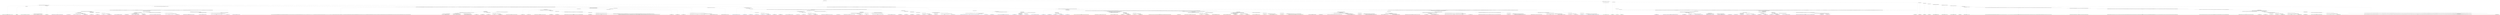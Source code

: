 digraph T {
	{
		rank=same
		408 [penwidth=3,colorscheme=set19,color=3,label="21;22;23;24;25;26;27;28;29;30;41;42;43;44;45;46;47;48;49;50;51;52;53;54;55;56;57;58;59;60;61;62;63;64;65;66;67;68;69;70;71;72;73;74;75;76;77;78;79;80_P\nP\n8.1%"]
		406 [penwidth=3,colorscheme=set19,color=3,label="91;92;93;94;95;96;97;98;99;100_P\nP\n6.2%"]
		404 [penwidth=3,colorscheme=set19,color=3,label="121;122;123;124;125;126;127;128;129;130;161;162;163;164;165;166;167;168;169;170;191;192;193;194;195;196;197;198;199;200_P\nP\n8.8%"]
		402 [penwidth=3,colorscheme=set19,color=3,label="221;222;223;224;225;226;227;228;229;230_P\nP\n5.1%"]
		399 [penwidth=3,colorscheme=set19,color=3,label="111;112;113;114;115;116;117;118;119;120;141;142;143;144;145;146;147;148;149;150_P\nP\n5.2%"]
		397 [penwidth=3,colorscheme=set19,color=3,label="131;132;133;134;135;136;137;138;139;140_P\nP\n0.79%"]
		395 [penwidth=3,colorscheme=set19,color=3,label="171;172;173;174;175;176;177;178;179;180_P\nP\n1.4%"]
		393 [penwidth=3,colorscheme=set19,color=3,label="211;212;213;214;215;216;217;218;219;220_P\nP\n7.3%"]
		391 [penwidth=3,colorscheme=set19,color=3,label="201;202;203;204;205;206;207;208;209;210_P\nP\n3.3%"]
		389 [penwidth=3,colorscheme=set19,color=3,label="251;252;253;254;255;256;257;258;259;260_P\nP\n0.11%"]
		387 [penwidth=3,colorscheme=set19,color=3,label="311;312;313;314;315;316;317;318;319;320_P\nP\n0.89%"]
		385 [penwidth=3,colorscheme=set19,color=3,label="351;352;353;354;355;356;357;358;359;360;361;362;363;364;365;366;367;368;369;370_P\nP\n0.069%"]
		383 [penwidth=3,colorscheme=set19,color=3,label="391;392;393;394;395;396;397;398;399;400;421;422;423;424;425;426;427;428;429;430_P\nP\n0.45%"]
		381 [penwidth=3,colorscheme=set19,color=3,label="541;542;543;544;545;546;547;548;549;550;581;582;583;584;585;586;587;588;589;590_P\nP\n0.21%"]
		379 [penwidth=3,colorscheme=set19,color=3,label="601;602;603;604;605;606;607;608;609;610_P\nP\n0.28%"]
		377 [penwidth=3,colorscheme=set19,color=3,label="651;652;653;654;655;656;657;658;659;660;711;712;713;714;715;716;717;718;719;720_P\nP\n0.27%"]
		375 [penwidth=3,colorscheme=set19,color=3,label="791;792;793;794;795;796;797;798;799;800;891;892;893;894;895;896;897;898;899;900;921;922;923;924;925;926;927;928;929;930;961;962;963;964;965;966;967;968;969;970;981;982;983;984;985;986;987;988;989;990;1041;1042;1043;1044;1045;1046;1047;1048;1049;1050;1131;1132;1133;1134;1135;1136;1137;1138;1139;1140;1171;1172;1173;1174;1175;1176;1177;1178;1179;1180;1211;1212;1213;1214;1215;1216;1217;1218;1219;1220;1251;1252;1253;1254;1255;1256;1257;1258;1259;1260;1331;1332;1333;1334;1335;1336;1337;1338;1339;1340;1381;1382;1383;1384;1385;1386;1387;1388;1389;1390;1581;1582;1583;1584;1585;1586;1587;1588;1589;1590;1681;1682;1683;1684;1685;1686;1687;1688;1689;1690;1841;1842;1843;1844;1845;1846;1847;1848;1849;1850;1951;1952;1953;1954;1955;1956;1957;1958;1959;1960;1991;1992;1993;1994;1995;1996;1997;1998;1999;2000;2101;2102;2103;2104;2105;2106;2107;2108;2109;2110;2141;2142;2143;2144;2145;2146;2147;2148;2149;2150_P\nP\n0.088%"]
		373 [penwidth=3,colorscheme=set19,color=3,label="2231;2232;2233;2234;2235;2236;2237;2238;2239;2240;2361;2362;2363;2364;2365;2366;2367;2368;2369;2370;2411;2412;2413;2414;2415;2416;2417;2418;2419;2420;2451;2452;2453;2454;2455;2456;2457;2458;2459;2460;2501;2502;2503;2504;2505;2506;2507;2508;2509;2510_P\nP\n0.065%"]
		371 [penwidth=3,colorscheme=set19,color=3,label="2581;2582;2583;2584;2585;2586;2587;2588;2589;2590;2671;2672;2673;2674;2675;2676;2677;2678;2679;2680;2741;2742;2743;2744;2745;2746;2747;2748;2749;2750;2781;2782;2783;2784;2785;2786;2787;2788;2789;2790;2841;2842;2843;2844;2845;2846;2847;2848;2849;2850;2921;2922;2923;2924;2925;2926;2927;2928;2929;2930;3001;3002;3003;3004;3005;3006;3007;3008;3009;3010;3131;3132;3133;3134;3135;3136;3137;3138;3139;3140;3151;3152;3153;3154;3155;3156;3157;3158;3159;3160;3231;3232;3233;3234;3235;3236;3237;3238;3239;3240;3401;3402;3403;3404;3405;3406;3407;3408;3409;3410;3591;3592;3593;3594;3595;3596;3597;3598;3599;3600;3651;3652;3653;3654;3655;3656;3657;3658;3659;3660;4121;4122;4123;4124;4125;4126;4127;4128;4129;4130;4221;4222;4223;4224;4225;4226;4227;4228;4229;4230;4421;4422;4423;4424;4425;4426;4427;4428;4429;4430;4641;4642;4643;4644;4645;4646;4647;4648;4649;4650;4861;4862;4863;4864;4865;4866;4867;4868;4869;4870;4961;4962;4963;4964;4965;4966;4967;4968;4969;4970_P\nP\n0.049%"]
		369 [penwidth=3,colorscheme=set19,color=3,label="5011;5012;5013;5014;5015;5016;5017;5018;5019;5020;5041;5042;5043;5044;5045;5046;5047;5048;5049;5050;5071;5072;5073;5074;5075;5076;5077;5078;5079;5080;5121;5122;5123;5124;5125;5126;5127;5128;5129;5130;5201;5202;5203;5204;5205;5206;5207;5208;5209;5210;5251;5252;5253;5254;5255;5256;5257;5258;5259;5260;5271;5272;5273;5274;5275;5276;5277;5278;5279;5280;5391;5392;5393;5394;5395;5396;5397;5398;5399;5400_P\nP\n0.047%"]
		365 [penwidth=3,colorscheme=set19,color=3,label="5892;5893;5894;5895;5896;5897;5898;5899;5900;5901;6122;6123;6124;6125;6126;6127;6128;6129;6130;6131;6242;6243;6244;6245;6246;6247;6248;6249;6250;6251;6422;6423;6424;6425;6426;6427;6428;6429;6430;6431_P\nP\n5.1%"]
		363 [penwidth=3,colorscheme=set19,color=3,label="6002;6003;6004;6005;6006;6007;6008;6009;6010;6011_P\nP\n4.5%"]
		361 [penwidth=3,colorscheme=set19,color=3,label="6112;6113;6114;6115;6116;6117;6118;6119;6120;6121_P\nP\n4.6%"]
		358 [penwidth=3,colorscheme=set19,color=3,label="6412;6413;6414;6415;6416;6417;6418;6419;6420;6421_P\nP\n9.1%"]
		356 [penwidth=3,colorscheme=set19,color=3,label="6532;6533;6534;6535;6536;6537;6538;6539;6540;6541_P\nP\n2.2%"]
		354 [penwidth=3,colorscheme=set19,color=3,label="6612;6613;6614;6615;6616;6617;6618;6619;6620;6621_P\nP\n7.4%"]
		352 [penwidth=3,colorscheme=set19,color=3,label="6222;6223;6224;6225;6226;6227;6228;6229;6230;6231;6312;6313;6314;6315;6316;6317;6318;6319;6320;6321_P\nP\n0.23%"]
		350 [penwidth=3,colorscheme=set19,color=3,label="6522;6523;6524;6525;6526;6527;6528;6529;6530;6531_P\nP\n5.1%"]
		348 [penwidth=3,colorscheme=set19,color=3,label="5652;5653;5654;5655;5656;5657;5658;5659;5660;5661_P\nP\n1.1%"]
		346 [penwidth=3,colorscheme=set19,color=3,label="5742;5743;5744;5745;5746;5747;5748;5749;5750;5751;5832;5833;5834;5835;5836;5837;5838;5839;5840;5841;5992;5993;5994;5995;5996;5997;5998;5999;6000;6001_P\nP\n1.1%"]
		344 [penwidth=3,colorscheme=set19,color=3,label="6102;6103;6104;6105;6106;6107;6108;6109;6110;6111;6212;6213;6214;6215;6216;6217;6218;6219;6220;6221_P\nP\n5%"]
		342 [penwidth=3,colorscheme=set19,color=3,label="6512;6513;6514;6515;6516;6517;6518;6519;6520;6521_P\nP\n5.9%"]
		339 [penwidth=3,colorscheme=set19,color=2,label="1091;1092;1093;1094;1095;1096;1097;1098;1099;1100;1161;1162;1163;1164;1165;1166;1167;1168;1169;1170_M1\nM1\n1.6%"]
		337 [penwidth=3,colorscheme=set19,color=2,label="1281;1282;1283;1284;1285;1286;1287;1288;1289;1290_M1\nM1\n1.4%"]
		335 [penwidth=3,colorscheme=set19,color=2,label="1371;1372;1373;1374;1375;1376;1377;1378;1379;1380_M1\nM1\n2.5%"]
		333 [penwidth=3,colorscheme=set19,color=2,label="1421;1422;1423;1424;1425;1426;1427;1428;1429;1430_M1\nM1\n8.4%"]
		331 [penwidth=3,colorscheme=set19,color=2,label="1491;1492;1493;1494;1495;1496;1497;1498;1499;1500_M1\nM1\n3.9%"]
		329 [penwidth=3,colorscheme=set19,color=2,label="1671;1672;1673;1674;1675;1676;1677;1678;1679;1680_M1\nM1\n6.5%"]
		326 [penwidth=3,colorscheme=set19,color=2,label="1201;1202;1203;1204;1205;1206;1207;1208;1209;1210;1361;1362;1363;1364;1365;1366;1367;1368;1369;1370;1471;1472;1473;1474;1475;1476;1477;1478;1479;1480;1571;1572;1573;1574;1575;1576;1577;1578;1579;1580;1661;1662;1663;1664;1665;1666;1667;1668;1669;1670_M1\nM1\n0.85%"]
		324 [penwidth=3,colorscheme=set19,color=2,label="1781;1782;1783;1784;1785;1786;1787;1788;1789;1790_M1\nM1\n6.2%"]
		322 [penwidth=3,colorscheme=set19,color=2,label="1241;1242;1243;1244;1245;1246;1247;1248;1249;1250_M1\nM1\n3.5%"]
		320 [penwidth=3,colorscheme=set19,color=2,label="1271;1272;1273;1274;1275;1276;1277;1278;1279;1280;1321;1322;1323;1324;1325;1326;1327;1328;1329;1330;1461;1462;1463;1464;1465;1466;1467;1468;1469;1470_M1\nM1\n5.5%"]
		316 [penwidth=3,colorscheme=set19,color=2,label="1451;1452;1453;1454;1455;1456;1457;1458;1459;1460_M1\nM1\n3.8%"]
		314 [penwidth=3,colorscheme=set19,color=2,label="1561;1562;1563;1564;1565;1566;1567;1568;1569;1570_M1\nM1\n9.6%"]
		312 [penwidth=3,colorscheme=set19,color=2,label="1551;1552;1553;1554;1555;1556;1557;1558;1559;1560_M1\nM1\n8%"]
		310 [penwidth=3,colorscheme=set19,color=2,label="1441;1442;1443;1444;1445;1446;1447;1448;1449;1450;1541;1542;1543;1544;1545;1546;1547;1548;1549;1550_M1\nM1\n7%"]
		307 [penwidth=3,colorscheme=set19,color=2,label="1401;1402;1403;1404;1405;1406;1407;1408;1409;1410_M1\nM1\n3.5%"]
		305 [penwidth=3,colorscheme=set19,color=2,label="1591;1592;1593;1594;1595;1596;1597;1598;1599;1600_M1\nM1\n5.4%"]
		303 [penwidth=3,colorscheme=set19,color=2,label="1651;1652;1653;1654;1655;1656;1657;1658;1659;1660_M1\nM1\n0.82%"]
		301 [penwidth=3,colorscheme=set19,color=2,label="1731;1732;1733;1734;1735;1736;1737;1738;1739;1740_M1\nM1\n5.9%"]
		299 [penwidth=3,colorscheme=set19,color=2,label="1641;1642;1643;1644;1645;1646;1647;1648;1649;1650_M1\nM1\n7.2%"]
		297 [penwidth=3,colorscheme=set19,color=2,label="1431;1432;1433;1434;1435;1436;1437;1438;1439;1440_M1\nM1\n2.3%"]
		295 [penwidth=3,colorscheme=set19,color=2,label="1631;1632;1633;1634;1635;1636;1637;1638;1639;1640;1721;1722;1723;1724;1725;1726;1727;1728;1729;1730;1821;1822;1823;1824;1825;1826;1827;1828;1829;1830_M1\nM1\n6.2%"]
		290 [penwidth=3,colorscheme=set19,color=8,label="3391;3392;3393;3394;3395;3396;3397;3398;3399;3400;3481;3482;3483;3484;3485;3486;3487;3488;3489;3490;3581;3582;3583;3584;3585;3586;3587;3588;3589;3590_M2\nM2\n5.4%"]
		288 [penwidth=3,colorscheme=set19,color=8,label="3611;3612;3613;3614;3615;3616;3617;3618;3619;3620_M2\nM2\n4.4%"]
		286 [penwidth=3,colorscheme=set19,color=8,label="3731;3732;3733;3734;3735;3736;3737;3738;3739;3740;3881;3882;3883;3884;3885;3886;3887;3888;3889;3890_M2\nM2\n4.7%"]
		284 [penwidth=3,colorscheme=set19,color=8,label="3981;3982;3983;3984;3985;3986;3987;3988;3989;3990_M2\nM2\n5.4%"]
		281 [penwidth=3,colorscheme=set19,color=8,label="3871;3872;3873;3874;3875;3876;3877;3878;3879;3880_M2\nM2\n8.7%"]
		279 [penwidth=3,colorscheme=set19,color=8,label="3971;3972;3973;3974;3975;3976;3977;3978;3979;3980_M2\nM2\n8.6%"]
		277 [penwidth=3,colorscheme=set19,color=8,label="4161;4162;4163;4164;4165;4166;4167;4168;4169;4170_M2\nM2\n0.7%"]
		275 [penwidth=3,colorscheme=set19,color=8,label="4261;4262;4263;4264;4265;4266;4267;4268;4269;4270_M2\nM2\n5.2%"]
		272 [penwidth=3,colorscheme=set19,color=8,label="3571;3572;3573;3574;3575;3576;3577;3578;3579;3580;3681;3682;3683;3684;3685;3686;3687;3688;3689;3690_M2\nM2\n2.4%"]
		270 [penwidth=3,colorscheme=set19,color=8,label="3961;3962;3963;3964;3965;3966;3967;3968;3969;3970_M2\nM2\n0.46%"]
		268 [penwidth=3,colorscheme=set19,color=8,label="4151;4152;4153;4154;4155;4156;4157;4158;4159;4160;4251;4252;4253;4254;4255;4256;4257;4258;4259;4260_M2\nM2\n5.1%"]
		266 [penwidth=3,colorscheme=set19,color=8,label="4061;4062;4063;4064;4065;4066;4067;4068;4069;4070_M2\nM2\n6.6%"]
		264 [penwidth=3,colorscheme=set19,color=8,label="3671;3672;3673;3674;3675;3676;3677;3678;3679;3680;3781;3782;3783;3784;3785;3786;3787;3788;3789;3790;3951;3952;3953;3954;3955;3956;3957;3958;3959;3960_M2\nM2\n1.9%"]
		262 [penwidth=3,colorscheme=set19,color=8,label="4141;4142;4143;4144;4145;4146;4147;4148;4149;4150;4241;4242;4243;4244;4245;4246;4247;4248;4249;4250_M2\nM2\n0.8%"]
		260 [penwidth=3,colorscheme=set19,color=8,label="4591;4592;4593;4594;4595;4596;4597;4598;4599;4600_M2\nM2\n5.1%"]
		258 [penwidth=3,colorscheme=set19,color=8,label="3331;3332;3333;3334;3335;3336;3337;3338;3339;3340;3381;3382;3383;3384;3385;3386;3387;3388;3389;3390;3461;3462;3463;3464;3465;3466;3467;3468;3469;3470_M2\nM2\n4.3%"]
		256 [penwidth=3,colorscheme=set19,color=8,label="3601;3602;3603;3604;3605;3606;3607;3608;3609;3610;3661;3662;3663;3664;3665;3666;3667;3668;3669;3670_M2\nM2\n14%"]
		254 [penwidth=3,colorscheme=set19,color=8,label="3771;3772;3773;3774;3775;3776;3777;3778;3779;3780;3941;3942;3943;3944;3945;3946;3947;3948;3949;3950;4051;4052;4053;4054;4055;4056;4057;4058;4059;4060_M2\nM2\n4.3%"]
		252 [penwidth=3,colorscheme=set19,color=8,label="4131;4132;4133;4134;4135;4136;4137;4138;4139;4140_M2\nM2\n5.4%"]
		250 [penwidth=3,colorscheme=set19,color=8,label="3721;3722;3723;3724;3725;3726;3727;3728;3729;3730;3761;3762;3763;3764;3765;3766;3767;3768;3769;3770_M2\nM2\n6.5%"]
		247 [penwidth=3,colorscheme=set19,color=9,label="3801;3802;3803;3804;3805;3806;3807;3808;3809;3810_M3\nM3\n4.5%"]
		245 [penwidth=3,colorscheme=set19,color=9,label="3991;3992;3993;3994;3995;3996;3997;3998;3999;4000_M3\nM3\n1.6%"]
		243 [penwidth=3,colorscheme=set19,color=9,label="4491;4492;4493;4494;4495;4496;4497;4498;4499;4500;4621;4622;4623;4624;4625;4626;4627;4628;4629;4630_M3\nM3\n4.8%"]
		241 [penwidth=3,colorscheme=set19,color=9,label="4741;4742;4743;4744;4745;4746;4747;4748;4749;4750_M3\nM3\n2%"]
		239 [penwidth=3,colorscheme=set19,color=9,label="4811;4812;4813;4814;4815;4816;4817;4818;4819;4820_M3\nM3\n3.8%"]
		237 [penwidth=3,colorscheme=set19,color=9,label="4891;4892;4893;4894;4895;4896;4897;4898;4899;4900_M3\nM3\n0.73%"]
		235 [penwidth=3,colorscheme=set19,color=9,label="4941;4942;4943;4944;4945;4946;4947;4948;4949;4950_M3\nM3\n6.9%"]
		233 [penwidth=3,colorscheme=set19,color=9,label="4561;4562;4563;4564;4565;4566;4567;4568;4569;4570;4681;4682;4683;4684;4685;4686;4687;4688;4689;4690;4731;4732;4733;4734;4735;4736;4737;4738;4739;4740_M3\nM3\n7.1%"]
		230 [penwidth=3,colorscheme=set19,color=9,label="4271;4272;4273;4274;4275;4276;4277;4278;4279;4280_M3\nM3\n8.6%"]
		228 [penwidth=3,colorscheme=set19,color=9,label="4351;4352;4353;4354;4355;4356;4357;4358;4359;4360;4481;4482;4483;4484;4485;4486;4487;4488;4489;4490;4671;4672;4673;4674;4675;4676;4677;4678;4679;4680_M3\nM3\n4.1%"]
		226 [penwidth=3,colorscheme=set19,color=9,label="4721;4722;4723;4724;4725;4726;4727;4728;4729;4730_M3\nM3\n5.3%"]
		224 [penwidth=3,colorscheme=set19,color=9,label="4471;4472;4473;4474;4475;4476;4477;4478;4479;4480_M3\nM3\n6.2%"]
		222 [penwidth=3,colorscheme=set19,color=9,label="4611;4612;4613;4614;4615;4616;4617;4618;4619;4620;4801;4802;4803;4804;4805;4806;4807;4808;4809;4810;4831;4832;4833;4834;4835;4836;4837;4838;4839;4840_M3\nM3\n7.6%"]
		220 [penwidth=3,colorscheme=set19,color=9,label="4461;4462;4463;4464;4465;4466;4467;4468;4469;4470;4601;4602;4603;4604;4605;4606;4607;4608;4609;4610_M3\nM3\n6.6%"]
		218 [penwidth=3,colorscheme=set19,color=9,label="3891;3892;3893;3894;3895;3896;3897;3898;3899;3900_M3\nM3\n1.8%"]
		216 [penwidth=3,colorscheme=set19,color=9,label="4341;4342;4343;4344;4345;4346;4347;4348;4349;4350_M3\nM3\n6.6%"]
		214 [penwidth=3,colorscheme=set19,color=9,label="4551;4552;4553;4554;4555;4556;4557;4558;4559;4560_M3\nM3\n1.6%"]
		212 [penwidth=3,colorscheme=set19,color=9,label="4791;4792;4793;4794;4795;4796;4797;4798;4799;4800_M3\nM3\n0.69%"]
		210 [penwidth=3,colorscheme=set19,color=9,label="4821;4822;4823;4824;4825;4826;4827;4828;4829;4830_M3\nM3\n0.66%"]
		208 [penwidth=3,colorscheme=set19,color=9,label="4881;4882;4883;4884;4885;4886;4887;4888;4889;4890_M3\nM3\n5.9%"]
		205 [penwidth=3,colorscheme=set19,color=9,label="4661;4662;4663;4664;4665;4666;4667;4668;4669;4670_M3\nM3\n6.9%"]
		203 [penwidth=3,colorscheme=set19,color=9,label="4711;4712;4713;4714;4715;4716;4717;4718;4719;4720;4781;4782;4783;4784;4785;4786;4787;4788;4789;4790_M3\nM3\n0.032%"]
		201 [penwidth=3,colorscheme=set19,color=9,label="4871;4872;4873;4874;4875;4876;4877;4878;4879;4880_M3\nM3\n6%"]
		200 [penwidth=3,colorscheme=set19,color=7,label="121;122;123;124;125;126;127;128;129;130;161;162;163;164;165;166;167;168;169;170;191;192;193;194;195;196;197;198;199;200_M4\nM4\n0.081%"]
		198 [penwidth=3,colorscheme=set19,color=7,label="441;442;443;444;445;446;447;448;449;450;491;492;493;494;495;496;497;498;499;500;531;532;533;534;535;536;537;538;539;540;571;572;573;574;575;576;577;578;579;580;621;622;623;624;625;626;627;628;629;630;691;692;693;694;695;696;697;698;699;700;721;722;723;724;725;726;727;728;729;730;811;812;813;814;815;816;817;818;819;820;871;872;873;874;875;876;877;878;879;880;941;942;943;944;945;946;947;948;949;950;971;972;973;974;975;976;977;978;979;980;1011;1012;1013;1014;1015;1016;1017;1018;1019;1020;1081;1082;1083;1084;1085;1086;1087;1088;1089;1090;1111;1112;1113;1114;1115;1116;1117;1118;1119;1120;1291;1292;1293;1294;1295;1296;1297;1298;1299;1300;1521;1522;1523;1524;1525;1526;1527;1528;1529;1530;1621;1622;1623;1624;1625;1626;1627;1628;1629;1630;1701;1702;1703;1704;1705;1706;1707;1708;1709;1710;1761;1762;1763;1764;1765;1766;1767;1768;1769;1770;1891;1892;1893;1894;1895;1896;1897;1898;1899;1900;1961;1962;1963;1964;1965;1966;1967;1968;1969;1970;2171;2172;2173;2174;2175;2176;2177;2178;2179;2180;2201;2202;2203;2204;2205;2206;2207;2208;2209;2210;2251;2252;2253;2254;2255;2256;2257;2258;2259;2260;2281;2282;2283;2284;2285;2286;2287;2288;2289;2290;2331;2332;2333;2334;2335;2336;2337;2338;2339;2340;2371;2372;2373;2374;2375;2376;2377;2378;2379;2380;2441;2442;2443;2444;2445;2446;2447;2448;2449;2450;2631;2632;2633;2634;2635;2636;2637;2638;2639;2640;2691;2692;2693;2694;2695;2696;2697;2698;2699;2700;2751;2752;2753;2754;2755;2756;2757;2758;2759;2760;2801;2802;2803;2804;2805;2806;2807;2808;2809;2810;2891;2892;2893;2894;2895;2896;2897;2898;2899;2900;2941;2942;2943;2944;2945;2946;2947;2948;2949;2950;2981;2982;2983;2984;2985;2986;2987;2988;2989;2990;3071;3072;3073;3074;3075;3076;3077;3078;3079;3080;3121;3122;3123;3124;3125;3126;3127;3128;3129;3130;3191;3192;3193;3194;3195;3196;3197;3198;3199;3200;3411;3412;3413;3414;3415;3416;3417;3418;3419;3420;3421;3422;3423;3424;3425;3426;3427;3428;3429;3430_M4\nM4\n3.9%"]
		194 [penwidth=3,colorscheme=set19,color=7,label="4401;4402;4403;4404;4405;4406;4407;4408;4409;4410;4531;4532;4533;4534;4535;4536;4537;4538;4539;4540_M4\nM4\n6.6%"]
		192 [penwidth=3,colorscheme=set19,color=7,label="4571;4572;4573;4574;4575;4576;4577;4578;4579;4580;4631;4632;4633;4634;4635;4636;4637;4638;4639;4640_M4\nM4\n5%"]
		190 [penwidth=3,colorscheme=set19,color=7,label="4391;4392;4393;4394;4395;4396;4397;4398;4399;4400;4521;4522;4523;4524;4525;4526;4527;4528;4529;4530_M4\nM4\n6.7%"]
		188 [penwidth=3,colorscheme=set19,color=7,label="3701;3702;3703;3704;3705;3706;3707;3708;3709;3710_M4\nM4\n0.037%"]
		186 [penwidth=3,colorscheme=set19,color=7,label="3911;3912;3913;3914;3915;3916;3917;3918;3919;3920_M4\nM4\n2.3%"]
		184 [penwidth=3,colorscheme=set19,color=7,label="4031;4032;4033;4034;4035;4036;4037;4038;4039;4040_M4\nM4\n0.21%"]
		182 [penwidth=3,colorscheme=set19,color=7,label="4311;4312;4313;4314;4315;4316;4317;4318;4319;4320_M4\nM4\n3.1%"]
		180 [penwidth=3,colorscheme=set19,color=7,label="4381;4382;4383;4384;4385;4386;4387;4388;4389;4390_M4\nM4\n6.2%"]
		178 [penwidth=3,colorscheme=set19,color=7,label="4091;4092;4093;4094;4095;4096;4097;4098;4099;4100;4201;4202;4203;4204;4205;4206;4207;4208;4209;4210;4301;4302;4303;4304;4305;4306;4307;4308;4309;4310_M4\nM4\n9%"]
		174 [penwidth=3,colorscheme=set19,color=7,label="4191;4192;4193;4194;4195;4196;4197;4198;4199;4200_M4\nM4\n3.1%"]
		172 [penwidth=3,colorscheme=set19,color=7,label="4371;4372;4373;4374;4375;4376;4377;4378;4379;4380_M4\nM4\n1.9%"]
		170 [penwidth=3,colorscheme=set19,color=7,label="4691;4692;4693;4694;4695;4696;4697;4698;4699;4700;4751;4752;4753;4754;4755;4756;4757;4758;4759;4760;4841;4842;4843;4844;4845;4846;4847;4848;4849;4850_M4\nM4\n0.67%"]
		168 [penwidth=3,colorscheme=set19,color=7,label="4951;4952;4953;4954;4955;4956;4957;4958;4959;4960_M4\nM4\n0.87%"]
		166 [penwidth=3,colorscheme=set19,color=7,label="5021;5022;5023;5024;5025;5026;5027;5028;5029;5030_M4\nM4\n0.1%"]
		164 [penwidth=3,colorscheme=set19,color=7,label="5081;5082;5083;5084;5085;5086;5087;5088;5089;5090;5101;5102;5103;5104;5105;5106;5107;5108;5109;5110;5131;5132;5133;5134;5135;5136;5137;5138;5139;5140;5171;5172;5173;5174;5175;5176;5177;5178;5179;5180;5231;5232;5233;5234;5235;5236;5237;5238;5239;5240_M4\nM4\n0.0037%"]
		162 [penwidth=3,colorscheme=set19,color=7,label="5291;5292;5293;5294;5295;5296;5297;5298;5299;5300_M4\nM4\n0.074%"]
		160 [penwidth=3,colorscheme=set19,color=7,label="5331;5332;5333;5334;5335;5336;5337;5338;5339;5340;5341;5342;5343;5344;5345;5346;5347;5348;5349;5350;5401;5402;5403;5404;5405;5406;5407;5408;5409;5410_M4\nM4\n0.1%"]
		158 [penwidth=3,colorscheme=set19,color=7,label="5502;5503;5504;5505;5506;5507;5508;5509;5510;5511;5562;5563;5564;5565;5566;5567;5568;5569;5570;5571;5762;5763;5764;5765;5766;5767;5768;5769;5770;5771;5852;5853;5854;5855;5856;5857;5858;5859;5860;5861;6012;6013;6014;6015;6016;6017;6018;6019;6020;6021;6132;6133;6134;6135;6136;6137;6138;6139;6140;6141;6252;6253;6254;6255;6256;6257;6258;6259;6260;6261;6332;6333;6334;6335;6336;6337;6338;6339;6340;6341;6432;6433;6434;6435;6436;6437;6438;6439;6440;6441;6542;6543;6544;6545;6546;6547;6548;6549;6550;6551;6702;6703;6704;6705;6706;6707;6708;6709;6710;6711;6712_M4\nM4\n6.3%"]
		156 [penwidth=3,colorscheme=set19,color=7,label="4511;4512;4513;4514;4515;4516;4517;4518;4519;4520_M4\nM4\n8.5%"]
		154 [penwidth=3,colorscheme=set19,color=7,label="4291;4292;4293;4294;4295;4296;4297;4298;4299;4300_M4\nM4\n5.5%"]
		152 [penwidth=3,colorscheme=set19,color=7,label="4181;4182;4183;4184;4185;4186;4187;4188;4189;4190_M4\nM4\n6.1%"]
		150 [penwidth=3,colorscheme=set19,color=7,label="3811;3812;3813;3814;3815;3816;3817;3818;3819;3820;4011;4012;4013;4014;4015;4016;4017;4018;4019;4020;4171;4172;4173;4174;4175;4176;4177;4178;4179;4180;4281;4282;4283;4284;4285;4286;4287;4288;4289;4290_M4\nM4\n1%"]
		148 [penwidth=3,colorscheme=set19,color=7,label="4361;4362;4363;4364;4365;4366;4367;4368;4369;4370;4501;4502;4503;4504;4505;4506;4507;4508;4509;4510_M4\nM4\n6.7%"]
		146 [penwidth=3,colorscheme=set19,color=7,label="3901;3902;3903;3904;3905;3906;3907;3908;3909;3910;4001;4002;4003;4004;4005;4006;4007;4008;4009;4010_M4\nM4\n5.8%"]
		145 [penwidth=3,colorscheme=set19,color=7,label="201;202;203;204;205;206;207;208;209;210_M4\nM4\n0.13%"]
		143 [penwidth=3,colorscheme=set19,color=7,label="641;642;643;644;645;646;647;648;649;650;661;662;663;664;665;666;667;668;669;670;801;802;803;804;805;806;807;808;809;810;861;862;863;864;865;866;867;868;869;870;901;902;903;904;905;906;907;908;909;910;1141;1142;1143;1144;1145;1146;1147;1148;1149;1150;1501;1502;1503;1504;1505;1506;1507;1508;1509;1510;1791;1792;1793;1794;1795;1796;1797;1798;1799;1800;1851;1852;1853;1854;1855;1856;1857;1858;1859;1860;1921;1922;1923;1924;1925;1926;1927;1928;1929;1930;2001;2002;2003;2004;2005;2006;2007;2008;2009;2010;2041;2042;2043;2044;2045;2046;2047;2048;2049;2050;2151;2152;2153;2154;2155;2156;2157;2158;2159;2160;2241;2242;2243;2244;2245;2246;2247;2248;2249;2250;2271;2272;2273;2274;2275;2276;2277;2278;2279;2280;2421;2422;2423;2424;2425;2426;2427;2428;2429;2430;2791;2792;2793;2794;2795;2796;2797;2798;2799;2800;2851;2852;2853;2854;2855;2856;2857;2858;2859;2860;2931;2932;2933;2934;2935;2936;2937;2938;2939;2940;2971;2972;2973;2974;2975;2976;2977;2978;2979;2980;3061;3062;3063;3064;3065;3066;3067;3068;3069;3070;3111;3112;3113;3114;3115;3116;3117;3118;3119;3120;3171;3172;3173;3174;3175;3176;3177;3178;3179;3180;3211;3212;3213;3214;3215;3216;3217;3218;3219;3220;3241;3242;3243;3244;3245;3246;3247;3248;3249;3250;3351;3352;3353;3354;3355;3356;3357;3358;3359;3360;3501;3502;3503;3504;3505;3506;3507;3508;3509;3510;3531;3532;3533;3534;3535;3536;3537;3538;3539;3540;3641;3642;3643;3644;3645;3646;3647;3648;3649;3650;3711;3712;3713;3714;3715;3716;3717;3718;3719;3720_M4\nM4\n4%"]
		141 [penwidth=3,colorscheme=set19,color=7,label="3841;3842;3843;3844;3845;3846;3847;3848;3849;3850_M4\nM4\n5.8%"]
		138 [penwidth=3,colorscheme=set19,color=5,label="5141;5142;5143;5144;5145;5146;5147;5148;5149;5150;5191;5192;5193;5194;5195;5196;5197;5198;5199;5200;5241;5242;5243;5244;5245;5246;5247;5248;5249;5250;5311;5312;5313;5314;5315;5316;5317;5318;5319;5320_M5\nM5\n4.6%"]
		136 [penwidth=3,colorscheme=set19,color=5,label="5361;5362;5363;5364;5365;5366;5367;5368;5369;5370;5411;5412;5413;5414;5415;5416;5417;5418;5419;5420;5441;5442;5443;5444;5445;5446;5447;5448;5449;5450_M5\nM5\n4.1%"]
		134 [penwidth=3,colorscheme=set19,color=5,label="5462;5463;5464;5465;5466;5467;5468;5469;5470;5471;5612;5613;5614;5615;5616;5617;5618;5619;5620;5621_M5\nM5\n7.6%"]
		131 [penwidth=3,colorscheme=set19,color=5,label="5692;5693;5694;5695;5696;5697;5698;5699;5700;5701_M5\nM5\n2.3%"]
		129 [penwidth=3,colorscheme=set19,color=5,label="5952;5953;5954;5955;5956;5957;5958;5959;5960;5961_M5\nM5\n6.1%"]
		127 [penwidth=3,colorscheme=set19,color=5,label="5792;5793;5794;5795;5796;5797;5798;5799;5800;5801_M5\nM5\n5.6%"]
		125 [penwidth=3,colorscheme=set19,color=5,label="6052;6053;6054;6055;6056;6057;6058;6059;6060;6061_M5\nM5\n8.5%"]
		123 [penwidth=3,colorscheme=set19,color=5,label="5151;5152;5153;5154;5155;5156;5157;5158;5159;5160;5181;5182;5183;5184;5185;5186;5187;5188;5189;5190;5261;5262;5263;5264;5265;5266;5267;5268;5269;5270;5301;5302;5303;5304;5305;5306;5307;5308;5309;5310;5351;5352;5353;5354;5355;5356;5357;5358;5359;5360;5381;5382;5383;5384;5385;5386;5387;5388;5389;5390_M5\nM5\n2.4%"]
		121 [penwidth=3,colorscheme=set19,color=5,label="5431;5432;5433;5434;5435;5436;5437;5438;5439;5440_M5\nM5\n2.4%"]
		119 [penwidth=3,colorscheme=set19,color=5,label="5522;5523;5524;5525;5526;5527;5528;5529;5530;5531;5782;5783;5784;5785;5786;5787;5788;5789;5790;5791;5942;5943;5944;5945;5946;5947;5948;5949;5950;5951_M5\nM5\n4.9%"]
		117 [penwidth=3,colorscheme=set19,color=5,label="6042;6043;6044;6045;6046;6047;6048;6049;6050;6051_M5\nM5\n1.2%"]
		115 [penwidth=3,colorscheme=set19,color=5,label="6272;6273;6274;6275;6276;6277;6278;6279;6280;6281_M5\nM5\n5.9%"]
		113 [penwidth=3,colorscheme=set19,color=5,label="5592;5593;5594;5595;5596;5597;5598;5599;5600;5601;5932;5933;5934;5935;5936;5937;5938;5939;5940;5941_M5\nM5\n5.2%"]
		109 [penwidth=3,colorscheme=set19,color=5,label="5862;5863;5864;5865;5866;5867;5868;5869;5870;5871;5922;5923;5924;5925;5926;5927;5928;5929;5930;5931_M5\nM5\n1.3%"]
		107 [penwidth=3,colorscheme=set19,color=5,label="6032;6033;6034;6035;6036;6037;6038;6039;6040;6041_M5\nM5\n7.3%"]
		105 [penwidth=3,colorscheme=set19,color=5,label="5912;5913;5914;5915;5916;5917;5918;5919;5920;5921_M5\nM5\n1.3%"]
		103 [penwidth=3,colorscheme=set19,color=5,label="6162;6163;6164;6165;6166;6167;6168;6169;6170;6171_M5\nM5\n5.1%"]
		101 [penwidth=3,colorscheme=set19,color=5,label="5672;5673;5674;5675;5676;5677;5678;5679;5680;5681;5902;5903;5904;5905;5906;5907;5908;5909;5910;5911_M5\nM5\n4%"]
		99 [penwidth=3,colorscheme=set19,color=5,label="6152;6153;6154;6155;6156;6157;6158;6159;6160;6161_M5\nM5\n2.1%"]
		97 [penwidth=3,colorscheme=set19,color=5,label="6342;6343;6344;6345;6346;6347;6348;6349;6350;6351;6442;6443;6444;6445;6446;6447;6448;6449;6450;6451_M5\nM5\n5.7%"]
		95 [penwidth=3,colorscheme=set19,color=5,label="5572;5573;5574;5575;5576;5577;5578;5579;5580;5581_M5\nM5\n1.2%"]
		93 [penwidth=3,colorscheme=set19,color=5,label="5662;5663;5664;5665;5666;5667;5668;5669;5670;5671;6022;6023;6024;6025;6026;6027;6028;6029;6030;6031;6142;6143;6144;6145;6146;6147;6148;6149;6150;6151;6262;6263;6264;6265;6266;6267;6268;6269;6270;6271_M5\nM5\n11%"]
		89 [penwidth=3,colorscheme=set19,color=4,label="6282;6283;6284;6285;6286;6287;6288;6289;6290;6291_M6\nM6\n1.6%"]
		87 [penwidth=3,colorscheme=set19,color=4,label="6462;6463;6464;6465;6466;6467;6468;6469;6470;6471;6572;6573;6574;6575;6576;6577;6578;6579;6580;6581;6642;6643;6644;6645;6646;6647;6648;6649;6650;6651;6803;6804;6805;6806;6807;6808;6809;6810;6811;6812_M6\nM6\n1%"]
		85 [penwidth=3,colorscheme=set19,color=4,label="6973;6974;6975;6976;6977;6978;6979;6980;6981;6982_M6\nM6\n3.3%"]
		83 [penwidth=3,colorscheme=set19,color=4,label="7093;7094;7095;7096;7097;7098;7099;7100;7101;7102_M6\nM6\n2.6%"]
		81 [penwidth=3,colorscheme=set19,color=4,label="7133;7134;7135;7136;7137;7138;7139;7140;7141;7142;7143;7144;7145;7146;7147;7148;7149;7150;7151;7152_M6\nM6\n5.2%"]
		78 [penwidth=3,colorscheme=set19,color=4,label="6632;6633;6634;6635;6636;6637;6638;6639;6640;6641;6743;6744;6745;6746;6747;6748;6749;6750;6751;6752_M6\nM6\n6.2%"]
		76 [penwidth=3,colorscheme=set19,color=4,label="6733;6734;6735;6736;6737;6738;6739;6740;6741;6742;6963;6964;6965;6966;6967;6968;6969;6970;6971;6972_M6\nM6\n15%"]
		72 [penwidth=3,colorscheme=set19,color=4,label="6793;6794;6795;6796;6797;6798;6799;6800;6801;6802_M6\nM6\n2.8%"]
		70 [penwidth=3,colorscheme=set19,color=4,label="7053;7054;7055;7056;7057;7058;7059;7060;7061;7062_M6\nM6\n0.23%"]
		68 [penwidth=3,colorscheme=set19,color=4,label="7083;7084;7085;7086;7087;7088;7089;7090;7091;7092_M6\nM6\n5.5%"]
		66 [penwidth=3,colorscheme=set19,color=4,label="7113;7114;7115;7116;7117;7118;7119;7120;7121;7122_M6\nM6\n0.43%"]
		64 [penwidth=3,colorscheme=set19,color=4,label="7123;7124;7125;7126;7127;7128;7129;7130;7131;7132_M6\nM6\n5.8%"]
		62 [penwidth=3,colorscheme=set19,color=4,label="6893;6894;6895;6896;6897;6898;6899;6900;6901;6902_M6\nM6\n5.9%"]
		60 [penwidth=3,colorscheme=set19,color=4,label="7043;7044;7045;7046;7047;7048;7049;7050;7051;7052_M6\nM6\n8.2%"]
		57 [penwidth=3,colorscheme=set19,color=4,label="6723;6724;6725;6726;6727;6728;6729;6730;6731;6732_M6\nM6\n6.3%"]
		55 [penwidth=3,colorscheme=set19,color=4,label="6953;6954;6955;6956;6957;6958;6959;6960;6961;6962_M6\nM6\n7.2%"]
		53 [penwidth=3,colorscheme=set19,color=4,label="6783;6784;6785;6786;6787;6788;6789;6790;6791;6792;6883;6884;6885;6886;6887;6888;6889;6890;6891;6892_M6\nM6\n5.5%"]
		51 [penwidth=3,colorscheme=set19,color=4,label="5802;5803;5804;5805;5806;5807;5808;5809;5810;5811;5962;5963;5964;5965;5966;5967;5968;5969;5970;5971;6062;6063;6064;6065;6066;6067;6068;6069;6070;6071;6172;6173;6174;6175;6176;6177;6178;6179;6180;6181;6352;6353;6354;6355;6356;6357;6358;6359;6360;6361_M6\nM6\n5.2%"]
		48 [penwidth=3,colorscheme=set19,color=4,label="7073;7074;7075;7076;7077;7078;7079;7080;7081;7082_M6\nM6\n6.6%"]
		46 [penwidth=3,colorscheme=set19,color=4,label="7103;7104;7105;7106;7107;7108;7109;7110;7111;7112_M6\nM6\n5.1%"]
		41 [penwidth=3,colorscheme=set19,color=1,label="5882;5883;5884;5885;5886;5887;5888;5889;5890;5891;5982;5983;5984;5985;5986;5987;5988;5989;5990;5991_M7\nM7\n3.3%"]
		39 [penwidth=3,colorscheme=set19,color=1,label="6092;6093;6094;6095;6096;6097;6098;6099;6100;6101_M7\nM7\n0.63%"]
		37 [penwidth=3,colorscheme=set19,color=1,label="6402;6403;6404;6405;6406;6407;6408;6409;6410;6411;6502;6503;6504;6505;6506;6507;6508;6509;6510;6511;6602;6603;6604;6605;6606;6607;6608;6609;6610;6611;6692;6693;6694;6695;6696;6697;6698;6699;6700;6701_M7\nM7\n1.9%"]
		35 [penwidth=3,colorscheme=set19,color=1,label="6863;6864;6865;6866;6867;6868;6869;6870;6871;6872;6993;6994;6995;6996;6997;6998;6999;7000;7001;7002_M7\nM7\n8.5%"]
		33 [penwidth=3,colorscheme=set19,color=1,label="6592;6593;6594;6595;6596;6597;6598;6599;6600;6601_M7\nM7\n1.3%"]
		31 [penwidth=3,colorscheme=set19,color=1,label="6853;6854;6855;6856;6857;6858;6859;6860;6861;6862;6933;6934;6935;6936;6937;6938;6939;6940;6941;6942;6983;6984;6985;6986;6987;6988;6989;6990;6991;6992_M7\nM7\n6%"]
		29 [penwidth=3,colorscheme=set19,color=1,label="5972;5973;5974;5975;5976;5977;5978;5979;5980;5981;6392;6393;6394;6395;6396;6397;6398;6399;6400;6401_M7\nM7\n0.69%"]
		27 [penwidth=3,colorscheme=set19,color=1,label="6682;6683;6684;6685;6686;6687;6688;6689;6690;6691;6923;6924;6925;6926;6927;6928;6929;6930;6931;6932_M7\nM7\n5.6%"]
		24 [penwidth=3,colorscheme=set19,color=1,label="6302;6303;6304;6305;6306;6307;6308;6309;6310;6311;6492;6493;6494;6495;6496;6497;6498;6499;6500;6501;6672;6673;6674;6675;6676;6677;6678;6679;6680;6681;6773;6774;6775;6776;6777;6778;6779;6780;6781;6782_M7\nM7\n3%"]
		22 [penwidth=3,colorscheme=set19,color=1,label="6843;6844;6845;6846;6847;6848;6849;6850;6851;6852_M7\nM7\n1.3%"]
		20 [penwidth=3,colorscheme=set19,color=1,label="7033;7034;7035;7036;7037;7038;7039;7040;7041;7042;7063;7064;7065;7066;7067;7068;7069;7070;7071;7072_M7\nM7\n7.6%"]
		18 [penwidth=3,colorscheme=set19,color=1,label="6582;6583;6584;6585;6586;6587;6588;6589;6590;6591;6662;6663;6664;6665;6666;6667;6668;6669;6670;6671;6763;6764;6765;6766;6767;6768;6769;6770;6771;6772;6833;6834;6835;6836;6837;6838;6839;6840;6841;6842;6913;6914;6915;6916;6917;6918;6919;6920;6921;6922_M7\nM7\n2.1%"]
		16 [penwidth=3,colorscheme=set19,color=1,label="7023;7024;7025;7026;7027;7028;7029;7030;7031;7032_M7\nM7\n6.1%"]
		14 [penwidth=3,colorscheme=set19,color=1,label="5532;5533;5534;5535;5536;5537;5538;5539;5540;5541;5632;5633;5634;5635;5636;5637;5638;5639;5640;5641;5722;5723;5724;5725;5726;5727;5728;5729;5730;5731;5812;5813;5814;5815;5816;5817;5818;5819;5820;5821;6072;6073;6074;6075;6076;6077;6078;6079;6080;6081;6292;6293;6294;6295;6296;6297;6298;6299;6300;6301_M7\nM7\n7.9%"]
		12 [penwidth=3,colorscheme=set19,color=1,label="6382;6383;6384;6385;6386;6387;6388;6389;6390;6391_M7\nM7\n7.2%"]
		10 [penwidth=3,colorscheme=set19,color=1,label="6652;6653;6654;6655;6656;6657;6658;6659;6660;6661;6823;6824;6825;6826;6827;6828;6829;6830;6831;6832;6903;6904;6905;6906;6907;6908;6909;6910;6911;6912_M7\nM7\n5.1%"]
		8 [penwidth=3,colorscheme=set19,color=1,label="5622;5623;5624;5625;5626;5627;5628;5629;5630;5631;5712;5713;5714;5715;5716;5717;5718;5719;5720;5721;6192;6193;6194;6195;6196;6197;6198;6199;6200;6201_M7\nM7\n4%"]
		6 [penwidth=3,colorscheme=set19,color=1,label="6372;6373;6374;6375;6376;6377;6378;6379;6380;6381;6482;6483;6484;6485;6486;6487;6488;6489;6490;6491_M7\nM7\n3.8%"]
		4 [penwidth=3,colorscheme=set19,color=1,label="6753;6754;6755;6756;6757;6758;6759;6760;6761;6762;6813;6814;6815;6816;6817;6818;6819;6820;6821;6822_M7\nM7\n10%"]
		2 [penwidth=3,colorscheme=set19,color=1,label="6472;6473;6474;6475;6476;6477;6478;6479;6480;6481_M7\nM7\n4.9%"]
		0 [penwidth=3,colorscheme=set19,color=1,label="7013;7014;7015;7016;7017;7018;7019;7020;7021;7022_M7\nM7\n9%"]
	}
	411 [label="GL"]
	410 [label="0;1;2;3;4;5;6;7;8;9;10;11;12;13;14;15;16;17;18;19;20"]
	409 [label="21;22;23;24;25;26;27;28;29;30;41;42;43;44;45;46;47;48;49;50;51;52;53;54;55;56;57;58;59;60;61;62;63;64;65;66;67;68;69;70;71;72;73;74;75;76;77;78;79;80"]
	407 [label="91;92;93;94;95;96;97;98;99;100"]
	405 [label="121;122;123;124;125;126;127;128;129;130;161;162;163;164;165;166;167;168;169;170;191;192;193;194;195;196;197;198;199;200"]
	403 [label="221;222;223;224;225;226;227;228;229;230"]
	401 [label="31;32;33;34;35;36;37;38;39;40;81;82;83;84;85;86;87;88;89;90;101;102;103;104;105;106;107;108;109;110"]
	400 [label="111;112;113;114;115;116;117;118;119;120;141;142;143;144;145;146;147;148;149;150"]
	398 [label="131;132;133;134;135;136;137;138;139;140"]
	396 [label="171;172;173;174;175;176;177;178;179;180"]
	394 [label="211;212;213;214;215;216;217;218;219;220"]
	392 [label="201;202;203;204;205;206;207;208;209;210"]
	390 [label="251;252;253;254;255;256;257;258;259;260"]
	388 [label="311;312;313;314;315;316;317;318;319;320"]
	386 [label="351;352;353;354;355;356;357;358;359;360;361;362;363;364;365;366;367;368;369;370"]
	384 [label="391;392;393;394;395;396;397;398;399;400;421;422;423;424;425;426;427;428;429;430"]
	382 [label="541;542;543;544;545;546;547;548;549;550;581;582;583;584;585;586;587;588;589;590"]
	380 [label="601;602;603;604;605;606;607;608;609;610"]
	378 [label="651;652;653;654;655;656;657;658;659;660;711;712;713;714;715;716;717;718;719;720"]
	376 [label="791;792;793;794;795;796;797;798;799;800;891;892;893;894;895;896;897;898;899;900;921;922;923;924;925;926;927;928;929;930;961;962;963;964;965;966;967;968;969;970;981;982;983;984;985;986;987;988;989;990;1041;1042;1043;1044;1045;1046;1047;1048;1049;1050;1131;1132;1133;1134;1135;1136;1137;1138;1139;1140;1171;1172;1173;1174;1175;1176;1177;1178;1179;1180;1211;1212;1213;1214;1215;1216;1217;1218;1219;1220;1251;1252;1253;1254;1255;1256;1257;1258;1259;1260;1331;1332;1333;1334;1335;1336;1337;1338;1339;1340;1381;1382;1383;1384;1385;1386;1387;1388;1389;1390;1581;1582;1583;1584;1585;1586;1587;1588;1589;1590;1681;1682;1683;1684;1685;1686;1687;1688;1689;1690;1841;1842;1843;1844;1845;1846;1847;1848;1849;1850;1951;1952;1953;1954;1955;1956;1957;1958;1959;1960;1991;1992;1993;1994;1995;1996;1997;1998;1999;2000;2101;2102;2103;2104;2105;2106;2107;2108;2109;2110;2141;2142;2143;2144;2145;2146;2147;2148;2149;2150"]
	374 [label="2231;2232;2233;2234;2235;2236;2237;2238;2239;2240;2361;2362;2363;2364;2365;2366;2367;2368;2369;2370;2411;2412;2413;2414;2415;2416;2417;2418;2419;2420;2451;2452;2453;2454;2455;2456;2457;2458;2459;2460;2501;2502;2503;2504;2505;2506;2507;2508;2509;2510"]
	372 [label="2581;2582;2583;2584;2585;2586;2587;2588;2589;2590;2671;2672;2673;2674;2675;2676;2677;2678;2679;2680;2741;2742;2743;2744;2745;2746;2747;2748;2749;2750;2781;2782;2783;2784;2785;2786;2787;2788;2789;2790;2841;2842;2843;2844;2845;2846;2847;2848;2849;2850;2921;2922;2923;2924;2925;2926;2927;2928;2929;2930;3001;3002;3003;3004;3005;3006;3007;3008;3009;3010;3131;3132;3133;3134;3135;3136;3137;3138;3139;3140;3151;3152;3153;3154;3155;3156;3157;3158;3159;3160;3231;3232;3233;3234;3235;3236;3237;3238;3239;3240;3401;3402;3403;3404;3405;3406;3407;3408;3409;3410;3591;3592;3593;3594;3595;3596;3597;3598;3599;3600;3651;3652;3653;3654;3655;3656;3657;3658;3659;3660;4121;4122;4123;4124;4125;4126;4127;4128;4129;4130;4221;4222;4223;4224;4225;4226;4227;4228;4229;4230;4421;4422;4423;4424;4425;4426;4427;4428;4429;4430;4641;4642;4643;4644;4645;4646;4647;4648;4649;4650;4861;4862;4863;4864;4865;4866;4867;4868;4869;4870;4961;4962;4963;4964;4965;4966;4967;4968;4969;4970"]
	370 [label="5011;5012;5013;5014;5015;5016;5017;5018;5019;5020;5041;5042;5043;5044;5045;5046;5047;5048;5049;5050;5071;5072;5073;5074;5075;5076;5077;5078;5079;5080;5121;5122;5123;5124;5125;5126;5127;5128;5129;5130;5201;5202;5203;5204;5205;5206;5207;5208;5209;5210;5251;5252;5253;5254;5255;5256;5257;5258;5259;5260;5271;5272;5273;5274;5275;5276;5277;5278;5279;5280;5391;5392;5393;5394;5395;5396;5397;5398;5399;5400"]
	368 [label="5451;5452;5453;5454;5455;5456;5457;5458;5459;5460;5461"]
	367 [label="5492;5493;5494;5495;5496;5497;5498;5499;5500;5501;5552;5553;5554;5555;5556;5557;5558;5559;5560;5561;5752;5753;5754;5755;5756;5757;5758;5759;5760;5761;5842;5843;5844;5845;5846;5847;5848;5849;5850;5851"]
	366 [label="5892;5893;5894;5895;5896;5897;5898;5899;5900;5901;6122;6123;6124;6125;6126;6127;6128;6129;6130;6131;6242;6243;6244;6245;6246;6247;6248;6249;6250;6251;6422;6423;6424;6425;6426;6427;6428;6429;6430;6431"]
	364 [label="6002;6003;6004;6005;6006;6007;6008;6009;6010;6011"]
	362 [label="6112;6113;6114;6115;6116;6117;6118;6119;6120;6121"]
	360 [label="6232;6233;6234;6235;6236;6237;6238;6239;6240;6241;6322;6323;6324;6325;6326;6327;6328;6329;6330;6331"]
	359 [label="6412;6413;6414;6415;6416;6417;6418;6419;6420;6421"]
	357 [label="6532;6533;6534;6535;6536;6537;6538;6539;6540;6541"]
	355 [label="6612;6613;6614;6615;6616;6617;6618;6619;6620;6621"]
	353 [label="6222;6223;6224;6225;6226;6227;6228;6229;6230;6231;6312;6313;6314;6315;6316;6317;6318;6319;6320;6321"]
	351 [label="6522;6523;6524;6525;6526;6527;6528;6529;6530;6531"]
	349 [label="5652;5653;5654;5655;5656;5657;5658;5659;5660;5661"]
	347 [label="5742;5743;5744;5745;5746;5747;5748;5749;5750;5751;5832;5833;5834;5835;5836;5837;5838;5839;5840;5841;5992;5993;5994;5995;5996;5997;5998;5999;6000;6001"]
	345 [label="6102;6103;6104;6105;6106;6107;6108;6109;6110;6111;6212;6213;6214;6215;6216;6217;6218;6219;6220;6221"]
	343 [label="6512;6513;6514;6515;6516;6517;6518;6519;6520;6521"]
	341 [label="151;152;153;154;155;156;157;158;159;160;181;182;183;184;185;186;187;188;189;190;231;232;233;234;235;236;237;238;239;240;241;242;243;244;245;246;247;248;249;250;301;302;303;304;305;306;307;308;309;310;341;342;343;344;345;346;347;348;349;350;381;382;383;384;385;386;387;388;389;390;411;412;413;414;415;416;417;418;419;420;471;472;473;474;475;476;477;478;479;480;501;502;503;504;505;506;507;508;509;510;631;632;633;634;635;636;637;638;639;640;701;702;703;704;705;706;707;708;709;710;731;732;733;734;735;736;737;738;739;740;751;752;753;754;755;756;757;758;759;760;781;782;783;784;785;786;787;788;789;790;821;822;823;824;825;826;827;828;829;830;851;852;853;854;855;856;857;858;859;860;881;882;883;884;885;886;887;888;889;890;911;912;913;914;915;916;917;918;919;920;951;952;953;954;955;956;957;958;959;960;1031;1032;1033;1034;1035;1036;1037;1038;1039;1040;1061;1062;1063;1064;1065;1066;1067;1068;1069;1070;1071;1072;1073;1074;1075;1076;1077;1078;1079;1080"]
	340 [label="1091;1092;1093;1094;1095;1096;1097;1098;1099;1100;1161;1162;1163;1164;1165;1166;1167;1168;1169;1170"]
	338 [label="1281;1282;1283;1284;1285;1286;1287;1288;1289;1290"]
	336 [label="1371;1372;1373;1374;1375;1376;1377;1378;1379;1380"]
	334 [label="1421;1422;1423;1424;1425;1426;1427;1428;1429;1430"]
	332 [label="1491;1492;1493;1494;1495;1496;1497;1498;1499;1500"]
	330 [label="1671;1672;1673;1674;1675;1676;1677;1678;1679;1680"]
	328 [label="1151;1152;1153;1154;1155;1156;1157;1158;1159;1160"]
	327 [label="1201;1202;1203;1204;1205;1206;1207;1208;1209;1210;1361;1362;1363;1364;1365;1366;1367;1368;1369;1370;1471;1472;1473;1474;1475;1476;1477;1478;1479;1480;1571;1572;1573;1574;1575;1576;1577;1578;1579;1580;1661;1662;1663;1664;1665;1666;1667;1668;1669;1670"]
	325 [label="1781;1782;1783;1784;1785;1786;1787;1788;1789;1790"]
	323 [label="1241;1242;1243;1244;1245;1246;1247;1248;1249;1250"]
	321 [label="1271;1272;1273;1274;1275;1276;1277;1278;1279;1280;1321;1322;1323;1324;1325;1326;1327;1328;1329;1330;1461;1462;1463;1464;1465;1466;1467;1468;1469;1470"]
	319 [label="1351;1352;1353;1354;1355;1356;1357;1358;1359;1360"]
	318 [label="1411;1412;1413;1414;1415;1416;1417;1418;1419;1420"]
	317 [label="1451;1452;1453;1454;1455;1456;1457;1458;1459;1460"]
	315 [label="1561;1562;1563;1564;1565;1566;1567;1568;1569;1570"]
	313 [label="1551;1552;1553;1554;1555;1556;1557;1558;1559;1560"]
	311 [label="1441;1442;1443;1444;1445;1446;1447;1448;1449;1450;1541;1542;1543;1544;1545;1546;1547;1548;1549;1550"]
	309 [label="1191;1192;1193;1194;1195;1196;1197;1198;1199;1200;1231;1232;1233;1234;1235;1236;1237;1238;1239;1240;1261;1262;1263;1264;1265;1266;1267;1268;1269;1270;1311;1312;1313;1314;1315;1316;1317;1318;1319;1320;1341;1342;1343;1344;1345;1346;1347;1348;1349;1350"]
	308 [label="1401;1402;1403;1404;1405;1406;1407;1408;1409;1410"]
	306 [label="1591;1592;1593;1594;1595;1596;1597;1598;1599;1600"]
	304 [label="1651;1652;1653;1654;1655;1656;1657;1658;1659;1660"]
	302 [label="1731;1732;1733;1734;1735;1736;1737;1738;1739;1740"]
	300 [label="1641;1642;1643;1644;1645;1646;1647;1648;1649;1650"]
	298 [label="1431;1432;1433;1434;1435;1436;1437;1438;1439;1440"]
	296 [label="1631;1632;1633;1634;1635;1636;1637;1638;1639;1640;1721;1722;1723;1724;1725;1726;1727;1728;1729;1730;1821;1822;1823;1824;1825;1826;1827;1828;1829;1830"]
	294 [label="271;272;273;274;275;276;277;278;279;280;281;282;283;284;285;286;287;288;289;290;291;292;293;294;295;296;297;298;299;300;331;332;333;334;335;336;337;338;339;340;401;402;403;404;405;406;407;408;409;410"]
	293 [label="461;462;463;464;465;466;467;468;469;470;521;522;523;524;525;526;527;528;529;530;561;562;563;564;565;566;567;568;569;570;591;592;593;594;595;596;597;598;599;600;611;612;613;614;615;616;617;618;619;620;681;682;683;684;685;686;687;688;689;690;741;742;743;744;745;746;747;748;749;750;771;772;773;774;775;776;777;778;779;780;841;842;843;844;845;846;847;848;849;850;991;992;993;994;995;996;997;998;999;1000;1051;1052;1053;1054;1055;1056;1057;1058;1059;1060;1121;1122;1123;1124;1125;1126;1127;1128;1129;1130;1221;1222;1223;1224;1225;1226;1227;1228;1229;1230;1301;1302;1303;1304;1305;1306;1307;1308;1309;1310;1391;1392;1393;1394;1395;1396;1397;1398;1399;1400;1531;1532;1533;1534;1535;1536;1537;1538;1539;1540;1711;1712;1713;1714;1715;1716;1717;1718;1719;1720;1811;1812;1813;1814;1815;1816;1817;1818;1819;1820;1901;1902;1903;1904;1905;1906;1907;1908;1909;1910;2061;2062;2063;2064;2065;2066;2067;2068;2069;2070;2291;2292;2293;2294;2295;2296;2297;2298;2299;2300;2471;2472;2473;2474;2475;2476;2477;2478;2479;2480;2531;2532;2533;2534;2535;2536;2537;2538;2539;2540;2551;2552;2553;2554;2555;2556;2557;2558;2559;2560;2601;2602;2603;2604;2605;2606;2607;2608;2609;2610;2641;2642;2643;2644;2645;2646;2647;2648;2649;2650;2701;2702;2703;2704;2705;2706;2707;2708;2709;2710;2861;2862;2863;2864;2865;2866;2867;2868;2869;2870;3011;3012;3013;3014;3015;3016;3017;3018;3019;3020;3091;3092;3093;3094;3095;3096;3097;3098;3099;3100"]
	292 [label="3281;3282;3283;3284;3285;3286;3287;3288;3289;3290;3341;3342;3343;3344;3345;3346;3347;3348;3349;3350"]
	291 [label="3391;3392;3393;3394;3395;3396;3397;3398;3399;3400;3481;3482;3483;3484;3485;3486;3487;3488;3489;3490;3581;3582;3583;3584;3585;3586;3587;3588;3589;3590"]
	289 [label="3611;3612;3613;3614;3615;3616;3617;3618;3619;3620"]
	287 [label="3731;3732;3733;3734;3735;3736;3737;3738;3739;3740;3881;3882;3883;3884;3885;3886;3887;3888;3889;3890"]
	285 [label="3981;3982;3983;3984;3985;3986;3987;3988;3989;3990"]
	283 [label="3791;3792;3793;3794;3795;3796;3797;3798;3799;3800"]
	282 [label="3871;3872;3873;3874;3875;3876;3877;3878;3879;3880"]
	280 [label="3971;3972;3973;3974;3975;3976;3977;3978;3979;3980"]
	278 [label="4161;4162;4163;4164;4165;4166;4167;4168;4169;4170"]
	276 [label="4261;4262;4263;4264;4265;4266;4267;4268;4269;4270"]
	274 [label="3471;3472;3473;3474;3475;3476;3477;3478;3479;3480;3521;3522;3523;3524;3525;3526;3527;3528;3529;3530"]
	273 [label="3571;3572;3573;3574;3575;3576;3577;3578;3579;3580;3681;3682;3683;3684;3685;3686;3687;3688;3689;3690"]
	271 [label="3961;3962;3963;3964;3965;3966;3967;3968;3969;3970"]
	269 [label="4151;4152;4153;4154;4155;4156;4157;4158;4159;4160;4251;4252;4253;4254;4255;4256;4257;4258;4259;4260"]
	267 [label="4061;4062;4063;4064;4065;4066;4067;4068;4069;4070"]
	265 [label="3671;3672;3673;3674;3675;3676;3677;3678;3679;3680;3781;3782;3783;3784;3785;3786;3787;3788;3789;3790;3951;3952;3953;3954;3955;3956;3957;3958;3959;3960"]
	263 [label="4141;4142;4143;4144;4145;4146;4147;4148;4149;4150;4241;4242;4243;4244;4245;4246;4247;4248;4249;4250"]
	261 [label="4591;4592;4593;4594;4595;4596;4597;4598;4599;4600"]
	259 [label="3331;3332;3333;3334;3335;3336;3337;3338;3339;3340;3381;3382;3383;3384;3385;3386;3387;3388;3389;3390;3461;3462;3463;3464;3465;3466;3467;3468;3469;3470"]
	257 [label="3601;3602;3603;3604;3605;3606;3607;3608;3609;3610;3661;3662;3663;3664;3665;3666;3667;3668;3669;3670"]
	255 [label="3771;3772;3773;3774;3775;3776;3777;3778;3779;3780;3941;3942;3943;3944;3945;3946;3947;3948;3949;3950;4051;4052;4053;4054;4055;4056;4057;4058;4059;4060"]
	253 [label="4131;4132;4133;4134;4135;4136;4137;4138;4139;4140"]
	251 [label="3721;3722;3723;3724;3725;3726;3727;3728;3729;3730;3761;3762;3763;3764;3765;3766;3767;3768;3769;3770"]
	249 [label="1481;1482;1483;1484;1485;1486;1487;1488;1489;1490;1601;1602;1603;1604;1605;1606;1607;1608;1609;1610;1741;1742;1743;1744;1745;1746;1747;1748;1749;1750;1831;1832;1833;1834;1835;1836;1837;1838;1839;1840;1941;1942;1943;1944;1945;1946;1947;1948;1949;1950;2031;2032;2033;2034;2035;2036;2037;2038;2039;2040;2091;2092;2093;2094;2095;2096;2097;2098;2099;2100;2191;2192;2193;2194;2195;2196;2197;2198;2199;2200;2321;2322;2323;2324;2325;2326;2327;2328;2329;2330;2351;2352;2353;2354;2355;2356;2357;2358;2359;2360;2401;2402;2403;2404;2405;2406;2407;2408;2409;2410;2491;2492;2493;2494;2495;2496;2497;2498;2499;2500;2571;2572;2573;2574;2575;2576;2577;2578;2579;2580;2621;2622;2623;2624;2625;2626;2627;2628;2629;2630;2731;2732;2733;2734;2735;2736;2737;2738;2739;2740;2771;2772;2773;2774;2775;2776;2777;2778;2779;2780;2821;2822;2823;2824;2825;2826;2827;2828;2829;2830;2911;2912;2913;2914;2915;2916;2917;2918;2919;2920;3041;3042;3043;3044;3045;3046;3047;3048;3049;3050;3261;3262;3263;3264;3265;3266;3267;3268;3269;3270;3311;3312;3313;3314;3315;3316;3317;3318;3319;3320;3371;3372;3373;3374;3375;3376;3377;3378;3379;3380;3441;3442;3443;3444;3445;3446;3447;3448;3449;3450;3511;3512;3513;3514;3515;3516;3517;3518;3519;3520;3551;3552;3553;3554;3555;3556;3557;3558;3559;3560;3621;3622;3623;3624;3625;3626;3627;3628;3629;3630;3691;3692;3693;3694;3695;3696;3697;3698;3699;3700"]
	248 [label="3801;3802;3803;3804;3805;3806;3807;3808;3809;3810"]
	246 [label="3991;3992;3993;3994;3995;3996;3997;3998;3999;4000"]
	244 [label="4491;4492;4493;4494;4495;4496;4497;4498;4499;4500;4621;4622;4623;4624;4625;4626;4627;4628;4629;4630"]
	242 [label="4741;4742;4743;4744;4745;4746;4747;4748;4749;4750"]
	240 [label="4811;4812;4813;4814;4815;4816;4817;4818;4819;4820"]
	238 [label="4891;4892;4893;4894;4895;4896;4897;4898;4899;4900"]
	236 [label="4941;4942;4943;4944;4945;4946;4947;4948;4949;4950"]
	234 [label="4561;4562;4563;4564;4565;4566;4567;4568;4569;4570;4681;4682;4683;4684;4685;4686;4687;4688;4689;4690;4731;4732;4733;4734;4735;4736;4737;4738;4739;4740"]
	232 [label="4071;4072;4073;4074;4075;4076;4077;4078;4079;4080"]
	231 [label="4271;4272;4273;4274;4275;4276;4277;4278;4279;4280"]
	229 [label="4351;4352;4353;4354;4355;4356;4357;4358;4359;4360;4481;4482;4483;4484;4485;4486;4487;4488;4489;4490;4671;4672;4673;4674;4675;4676;4677;4678;4679;4680"]
	227 [label="4721;4722;4723;4724;4725;4726;4727;4728;4729;4730"]
	225 [label="4471;4472;4473;4474;4475;4476;4477;4478;4479;4480"]
	223 [label="4611;4612;4613;4614;4615;4616;4617;4618;4619;4620;4801;4802;4803;4804;4805;4806;4807;4808;4809;4810;4831;4832;4833;4834;4835;4836;4837;4838;4839;4840"]
	221 [label="4461;4462;4463;4464;4465;4466;4467;4468;4469;4470;4601;4602;4603;4604;4605;4606;4607;4608;4609;4610"]
	219 [label="3891;3892;3893;3894;3895;3896;3897;3898;3899;3900"]
	217 [label="4341;4342;4343;4344;4345;4346;4347;4348;4349;4350"]
	215 [label="4551;4552;4553;4554;4555;4556;4557;4558;4559;4560"]
	213 [label="4791;4792;4793;4794;4795;4796;4797;4798;4799;4800"]
	211 [label="4821;4822;4823;4824;4825;4826;4827;4828;4829;4830"]
	209 [label="4881;4882;4883;4884;4885;4886;4887;4888;4889;4890"]
	207 [label="4451;4452;4453;4454;4455;4456;4457;4458;4459;4460;4541;4542;4543;4544;4545;4546;4547;4548;4549;4550"]
	206 [label="4661;4662;4663;4664;4665;4666;4667;4668;4669;4670"]
	204 [label="4711;4712;4713;4714;4715;4716;4717;4718;4719;4720;4781;4782;4783;4784;4785;4786;4787;4788;4789;4790"]
	202 [label="4871;4872;4873;4874;4875;4876;4877;4878;4879;4880"]
	199 [label="441;442;443;444;445;446;447;448;449;450;491;492;493;494;495;496;497;498;499;500;531;532;533;534;535;536;537;538;539;540;571;572;573;574;575;576;577;578;579;580;621;622;623;624;625;626;627;628;629;630;691;692;693;694;695;696;697;698;699;700;721;722;723;724;725;726;727;728;729;730;811;812;813;814;815;816;817;818;819;820;871;872;873;874;875;876;877;878;879;880;941;942;943;944;945;946;947;948;949;950;971;972;973;974;975;976;977;978;979;980;1011;1012;1013;1014;1015;1016;1017;1018;1019;1020;1081;1082;1083;1084;1085;1086;1087;1088;1089;1090;1111;1112;1113;1114;1115;1116;1117;1118;1119;1120;1291;1292;1293;1294;1295;1296;1297;1298;1299;1300;1521;1522;1523;1524;1525;1526;1527;1528;1529;1530;1621;1622;1623;1624;1625;1626;1627;1628;1629;1630;1701;1702;1703;1704;1705;1706;1707;1708;1709;1710;1761;1762;1763;1764;1765;1766;1767;1768;1769;1770;1891;1892;1893;1894;1895;1896;1897;1898;1899;1900;1961;1962;1963;1964;1965;1966;1967;1968;1969;1970;2171;2172;2173;2174;2175;2176;2177;2178;2179;2180;2201;2202;2203;2204;2205;2206;2207;2208;2209;2210;2251;2252;2253;2254;2255;2256;2257;2258;2259;2260;2281;2282;2283;2284;2285;2286;2287;2288;2289;2290;2331;2332;2333;2334;2335;2336;2337;2338;2339;2340;2371;2372;2373;2374;2375;2376;2377;2378;2379;2380;2441;2442;2443;2444;2445;2446;2447;2448;2449;2450;2631;2632;2633;2634;2635;2636;2637;2638;2639;2640;2691;2692;2693;2694;2695;2696;2697;2698;2699;2700;2751;2752;2753;2754;2755;2756;2757;2758;2759;2760;2801;2802;2803;2804;2805;2806;2807;2808;2809;2810;2891;2892;2893;2894;2895;2896;2897;2898;2899;2900;2941;2942;2943;2944;2945;2946;2947;2948;2949;2950;2981;2982;2983;2984;2985;2986;2987;2988;2989;2990;3071;3072;3073;3074;3075;3076;3077;3078;3079;3080;3121;3122;3123;3124;3125;3126;3127;3128;3129;3130;3191;3192;3193;3194;3195;3196;3197;3198;3199;3200;3411;3412;3413;3414;3415;3416;3417;3418;3419;3420;3421;3422;3423;3424;3425;3426;3427;3428;3429;3430"]
	197 [label="3631;3632;3633;3634;3635;3636;3637;3638;3639;3640;3831;3832;3833;3834;3835;3836;3837;3838;3839;3840;3921;3922;3923;3924;3925;3926;3927;3928;3929;3930;4101;4102;4103;4104;4105;4106;4107;4108;4109;4110"]
	196 [label="4211;4212;4213;4214;4215;4216;4217;4218;4219;4220"]
	195 [label="4401;4402;4403;4404;4405;4406;4407;4408;4409;4410;4531;4532;4533;4534;4535;4536;4537;4538;4539;4540"]
	193 [label="4571;4572;4573;4574;4575;4576;4577;4578;4579;4580;4631;4632;4633;4634;4635;4636;4637;4638;4639;4640"]
	191 [label="4391;4392;4393;4394;4395;4396;4397;4398;4399;4400;4521;4522;4523;4524;4525;4526;4527;4528;4529;4530"]
	189 [label="3701;3702;3703;3704;3705;3706;3707;3708;3709;3710"]
	187 [label="3911;3912;3913;3914;3915;3916;3917;3918;3919;3920"]
	185 [label="4031;4032;4033;4034;4035;4036;4037;4038;4039;4040"]
	183 [label="4311;4312;4313;4314;4315;4316;4317;4318;4319;4320"]
	181 [label="4381;4382;4383;4384;4385;4386;4387;4388;4389;4390"]
	179 [label="4091;4092;4093;4094;4095;4096;4097;4098;4099;4100;4201;4202;4203;4204;4205;4206;4207;4208;4209;4210;4301;4302;4303;4304;4305;4306;4307;4308;4309;4310"]
	177 [label="3741;3742;3743;3744;3745;3746;3747;3748;3749;3750;3821;3822;3823;3824;3825;3826;3827;3828;3829;3830"]
	176 [label="4021;4022;4023;4024;4025;4026;4027;4028;4029;4030;4081;4082;4083;4084;4085;4086;4087;4088;4089;4090"]
	175 [label="4191;4192;4193;4194;4195;4196;4197;4198;4199;4200"]
	173 [label="4371;4372;4373;4374;4375;4376;4377;4378;4379;4380"]
	171 [label="4691;4692;4693;4694;4695;4696;4697;4698;4699;4700;4751;4752;4753;4754;4755;4756;4757;4758;4759;4760;4841;4842;4843;4844;4845;4846;4847;4848;4849;4850"]
	169 [label="4951;4952;4953;4954;4955;4956;4957;4958;4959;4960"]
	167 [label="5021;5022;5023;5024;5025;5026;5027;5028;5029;5030"]
	165 [label="5081;5082;5083;5084;5085;5086;5087;5088;5089;5090;5101;5102;5103;5104;5105;5106;5107;5108;5109;5110;5131;5132;5133;5134;5135;5136;5137;5138;5139;5140;5171;5172;5173;5174;5175;5176;5177;5178;5179;5180;5231;5232;5233;5234;5235;5236;5237;5238;5239;5240"]
	163 [label="5291;5292;5293;5294;5295;5296;5297;5298;5299;5300"]
	161 [label="5331;5332;5333;5334;5335;5336;5337;5338;5339;5340;5341;5342;5343;5344;5345;5346;5347;5348;5349;5350;5401;5402;5403;5404;5405;5406;5407;5408;5409;5410"]
	159 [label="5502;5503;5504;5505;5506;5507;5508;5509;5510;5511;5562;5563;5564;5565;5566;5567;5568;5569;5570;5571;5762;5763;5764;5765;5766;5767;5768;5769;5770;5771;5852;5853;5854;5855;5856;5857;5858;5859;5860;5861;6012;6013;6014;6015;6016;6017;6018;6019;6020;6021;6132;6133;6134;6135;6136;6137;6138;6139;6140;6141;6252;6253;6254;6255;6256;6257;6258;6259;6260;6261;6332;6333;6334;6335;6336;6337;6338;6339;6340;6341;6432;6433;6434;6435;6436;6437;6438;6439;6440;6441;6542;6543;6544;6545;6546;6547;6548;6549;6550;6551;6702;6703;6704;6705;6706;6707;6708;6709;6710;6711;6712"]
	157 [label="4511;4512;4513;4514;4515;4516;4517;4518;4519;4520"]
	155 [label="4291;4292;4293;4294;4295;4296;4297;4298;4299;4300"]
	153 [label="4181;4182;4183;4184;4185;4186;4187;4188;4189;4190"]
	151 [label="3811;3812;3813;3814;3815;3816;3817;3818;3819;3820;4011;4012;4013;4014;4015;4016;4017;4018;4019;4020;4171;4172;4173;4174;4175;4176;4177;4178;4179;4180;4281;4282;4283;4284;4285;4286;4287;4288;4289;4290"]
	149 [label="4361;4362;4363;4364;4365;4366;4367;4368;4369;4370;4501;4502;4503;4504;4505;4506;4507;4508;4509;4510"]
	147 [label="3901;3902;3903;3904;3905;3906;3907;3908;3909;3910;4001;4002;4003;4004;4005;4006;4007;4008;4009;4010"]
	144 [label="641;642;643;644;645;646;647;648;649;650;661;662;663;664;665;666;667;668;669;670;801;802;803;804;805;806;807;808;809;810;861;862;863;864;865;866;867;868;869;870;901;902;903;904;905;906;907;908;909;910;1141;1142;1143;1144;1145;1146;1147;1148;1149;1150;1501;1502;1503;1504;1505;1506;1507;1508;1509;1510;1791;1792;1793;1794;1795;1796;1797;1798;1799;1800;1851;1852;1853;1854;1855;1856;1857;1858;1859;1860;1921;1922;1923;1924;1925;1926;1927;1928;1929;1930;2001;2002;2003;2004;2005;2006;2007;2008;2009;2010;2041;2042;2043;2044;2045;2046;2047;2048;2049;2050;2151;2152;2153;2154;2155;2156;2157;2158;2159;2160;2241;2242;2243;2244;2245;2246;2247;2248;2249;2250;2271;2272;2273;2274;2275;2276;2277;2278;2279;2280;2421;2422;2423;2424;2425;2426;2427;2428;2429;2430;2791;2792;2793;2794;2795;2796;2797;2798;2799;2800;2851;2852;2853;2854;2855;2856;2857;2858;2859;2860;2931;2932;2933;2934;2935;2936;2937;2938;2939;2940;2971;2972;2973;2974;2975;2976;2977;2978;2979;2980;3061;3062;3063;3064;3065;3066;3067;3068;3069;3070;3111;3112;3113;3114;3115;3116;3117;3118;3119;3120;3171;3172;3173;3174;3175;3176;3177;3178;3179;3180;3211;3212;3213;3214;3215;3216;3217;3218;3219;3220;3241;3242;3243;3244;3245;3246;3247;3248;3249;3250;3351;3352;3353;3354;3355;3356;3357;3358;3359;3360;3501;3502;3503;3504;3505;3506;3507;3508;3509;3510;3531;3532;3533;3534;3535;3536;3537;3538;3539;3540;3641;3642;3643;3644;3645;3646;3647;3648;3649;3650;3711;3712;3713;3714;3715;3716;3717;3718;3719;3720"]
	142 [label="3841;3842;3843;3844;3845;3846;3847;3848;3849;3850"]
	140 [label="1911;1912;1913;1914;1915;1916;1917;1918;1919;1920;1971;1972;1973;1974;1975;1976;1977;1978;1979;1980;2021;2022;2023;2024;2025;2026;2027;2028;2029;2030;2121;2122;2123;2124;2125;2126;2127;2128;2129;2130;2211;2212;2213;2214;2215;2216;2217;2218;2219;2220;2261;2262;2263;2264;2265;2266;2267;2268;2269;2270;2301;2302;2303;2304;2305;2306;2307;2308;2309;2310;2381;2382;2383;2384;2385;2386;2387;2388;2389;2390;2651;2652;2653;2654;2655;2656;2657;2658;2659;2660;2711;2712;2713;2714;2715;2716;2717;2718;2719;2720;2761;2762;2763;2764;2765;2766;2767;2768;2769;2770;2811;2812;2813;2814;2815;2816;2817;2818;2819;2820;2871;2872;2873;2874;2875;2876;2877;2878;2879;2880;2991;2992;2993;2994;2995;2996;2997;2998;2999;3000;3021;3022;3023;3024;3025;3026;3027;3028;3029;3030;3081;3082;3083;3084;3085;3086;3087;3088;3089;3090;3141;3142;3143;3144;3145;3146;3147;3148;3149;3150;3181;3182;3183;3184;3185;3186;3187;3188;3189;3190;3251;3252;3253;3254;3255;3256;3257;3258;3259;3260;3301;3302;3303;3304;3305;3306;3307;3308;3309;3310;3361;3362;3363;3364;3365;3366;3367;3368;3369;3370;3541;3542;3543;3544;3545;3546;3547;3548;3549;3550;3751;3752;3753;3754;3755;3756;3757;3758;3759;3760;3861;3862;3863;3864;3865;3866;3867;3868;3869;3870;4331;4332;4333;4334;4335;4336;4337;4338;4339;4340;4441;4442;4443;4444;4445;4446;4447;4448;4449;4450;4651;4652;4653;4654;4655;4656;4657;4658;4659;4660;4701;4702;4703;4704;4705;4706;4707;4708;4709;4710;4971;4972;4973;4974;4975;4976;4977;4978;4979;4980;4991;4992;4993;4994;4995;4996;4997;4998;4999;5000;5051;5052;5053;5054;5055;5056;5057;5058;5059;5060"]
	139 [label="5141;5142;5143;5144;5145;5146;5147;5148;5149;5150;5191;5192;5193;5194;5195;5196;5197;5198;5199;5200;5241;5242;5243;5244;5245;5246;5247;5248;5249;5250;5311;5312;5313;5314;5315;5316;5317;5318;5319;5320"]
	137 [label="5361;5362;5363;5364;5365;5366;5367;5368;5369;5370;5411;5412;5413;5414;5415;5416;5417;5418;5419;5420;5441;5442;5443;5444;5445;5446;5447;5448;5449;5450"]
	135 [label="5462;5463;5464;5465;5466;5467;5468;5469;5470;5471;5612;5613;5614;5615;5616;5617;5618;5619;5620;5621"]
	133 [label="5602;5603;5604;5605;5606;5607;5608;5609;5610;5611"]
	132 [label="5692;5693;5694;5695;5696;5697;5698;5699;5700;5701"]
	130 [label="5952;5953;5954;5955;5956;5957;5958;5959;5960;5961"]
	128 [label="5792;5793;5794;5795;5796;5797;5798;5799;5800;5801"]
	126 [label="6052;6053;6054;6055;6056;6057;6058;6059;6060;6061"]
	124 [label="5151;5152;5153;5154;5155;5156;5157;5158;5159;5160;5181;5182;5183;5184;5185;5186;5187;5188;5189;5190;5261;5262;5263;5264;5265;5266;5267;5268;5269;5270;5301;5302;5303;5304;5305;5306;5307;5308;5309;5310;5351;5352;5353;5354;5355;5356;5357;5358;5359;5360;5381;5382;5383;5384;5385;5386;5387;5388;5389;5390"]
	122 [label="5431;5432;5433;5434;5435;5436;5437;5438;5439;5440"]
	120 [label="5522;5523;5524;5525;5526;5527;5528;5529;5530;5531;5782;5783;5784;5785;5786;5787;5788;5789;5790;5791;5942;5943;5944;5945;5946;5947;5948;5949;5950;5951"]
	118 [label="6042;6043;6044;6045;6046;6047;6048;6049;6050;6051"]
	116 [label="6272;6273;6274;6275;6276;6277;6278;6279;6280;6281"]
	114 [label="5592;5593;5594;5595;5596;5597;5598;5599;5600;5601;5932;5933;5934;5935;5936;5937;5938;5939;5940;5941"]
	112 [label="5512;5513;5514;5515;5516;5517;5518;5519;5520;5521"]
	111 [label="5582;5583;5584;5585;5586;5587;5588;5589;5590;5591;5682;5683;5684;5685;5686;5687;5688;5689;5690;5691;5772;5773;5774;5775;5776;5777;5778;5779;5780;5781"]
	110 [label="5862;5863;5864;5865;5866;5867;5868;5869;5870;5871;5922;5923;5924;5925;5926;5927;5928;5929;5930;5931"]
	108 [label="6032;6033;6034;6035;6036;6037;6038;6039;6040;6041"]
	106 [label="5912;5913;5914;5915;5916;5917;5918;5919;5920;5921"]
	104 [label="6162;6163;6164;6165;6166;6167;6168;6169;6170;6171"]
	102 [label="5672;5673;5674;5675;5676;5677;5678;5679;5680;5681;5902;5903;5904;5905;5906;5907;5908;5909;5910;5911"]
	100 [label="6152;6153;6154;6155;6156;6157;6158;6159;6160;6161"]
	98 [label="6342;6343;6344;6345;6346;6347;6348;6349;6350;6351;6442;6443;6444;6445;6446;6447;6448;6449;6450;6451"]
	96 [label="5572;5573;5574;5575;5576;5577;5578;5579;5580;5581"]
	94 [label="5662;5663;5664;5665;5666;5667;5668;5669;5670;5671;6022;6023;6024;6025;6026;6027;6028;6029;6030;6031;6142;6143;6144;6145;6146;6147;6148;6149;6150;6151;6262;6263;6264;6265;6266;6267;6268;6269;6270;6271"]
	92 [label="261;262;263;264;265;266;267;268;269;270;321;322;323;324;325;326;327;328;329;330;371;372;373;374;375;376;377;378;379;380;431;432;433;434;435;436;437;438;439;440;451;452;453;454;455;456;457;458;459;460;481;482;483;484;485;486;487;488;489;490;511;512;513;514;515;516;517;518;519;520;551;552;553;554;555;556;557;558;559;560;671;672;673;674;675;676;677;678;679;680;761;762;763;764;765;766;767;768;769;770;831;832;833;834;835;836;837;838;839;840;931;932;933;934;935;936;937;938;939;940;1001;1002;1003;1004;1005;1006;1007;1008;1009;1010;1021;1022;1023;1024;1025;1026;1027;1028;1029;1030;1101;1102;1103;1104;1105;1106;1107;1108;1109;1110;1181;1182;1183;1184;1185;1186;1187;1188;1189;1190;1511;1512;1513;1514;1515;1516;1517;1518;1519;1520;1611;1612;1613;1614;1615;1616;1617;1618;1619;1620;1691;1692;1693;1694;1695;1696;1697;1698;1699;1700;1751;1752;1753;1754;1755;1756;1757;1758;1759;1760;1801;1802;1803;1804;1805;1806;1807;1808;1809;1810;1861;1862;1863;1864;1865;1866;1867;1868;1869;1870;1881;1882;1883;1884;1885;1886;1887;1888;1889;1890;2011;2012;2013;2014;2015;2016;2017;2018;2019;2020;2051;2052;2053;2054;2055;2056;2057;2058;2059;2060;2111;2112;2113;2114;2115;2116;2117;2118;2119;2120;2161;2162;2163;2164;2165;2166;2167;2168;2169;2170;2431;2432;2433;2434;2435;2436;2437;2438;2439;2440;2461;2462;2463;2464;2465;2466;2467;2468;2469;2470;2511;2512;2513;2514;2515;2516;2517;2518;2519;2520;2521;2522;2523;2524;2525;2526;2527;2528;2529;2530;2541;2542;2543;2544;2545;2546;2547;2548;2549;2550;2591;2592;2593;2594;2595;2596;2597;2598;2599;2600;2681;2682;2683;2684;2685;2686;2687;2688;2689;2690;2831;2832;2833;2834;2835;2836;2837;2838;2839;2840;2961;2962;2963;2964;2965;2966;2967;2968;2969;2970;3051;3052;3053;3054;3055;3056;3057;3058;3059;3060;3101;3102;3103;3104;3105;3106;3107;3108;3109;3110;3161;3162;3163;3164;3165;3166;3167;3168;3169;3170;3201;3202;3203;3204;3205;3206;3207;3208;3209;3210;3291;3292;3293;3294;3295;3296;3297;3298;3299;3300;3431;3432;3433;3434;3435;3436;3437;3438;3439;3440;3491;3492;3493;3494;3495;3496;3497;3498;3499;3500;3931;3932;3933;3934;3935;3936;3937;3938;3939;3940;4041;4042;4043;4044;4045;4046;4047;4048;4049;4050;4111;4112;4113;4114;4115;4116;4117;4118;4119;4120;4321;4322;4323;4324;4325;4326;4327;4328;4329;4330;4411;4412;4413;4414;4415;4416;4417;4418;4419;4420;4581;4582;4583;4584;4585;4586;4587;4588;4589;4590;4761;4762;4763;4764;4765;4766;4767;4768;4769;4770;4851;4852;4853;4854;4855;4856;4857;4858;4859;4860;4901;4902;4903;4904;4905;4906;4907;4908;4909;4910;4921;4922;4923;4924;4925;4926;4927;4928;4929;4930;4981;4982;4983;4984;4985;4986;4987;4988;4989;4990;5001;5002;5003;5004;5005;5006;5007;5008;5009;5010;5031;5032;5033;5034;5035;5036;5037;5038;5039;5040;5061;5062;5063;5064;5065;5066;5067;5068;5069;5070;5091;5092;5093;5094;5095;5096;5097;5098;5099;5100;5111;5112;5113;5114;5115;5116;5117;5118;5119;5120;5211;5212;5213;5214;5215;5216;5217;5218;5219;5220;5281;5282;5283;5284;5285;5286;5287;5288;5289;5290;5321;5322;5323;5324;5325;5326;5327;5328;5329;5330;5371;5372;5373;5374;5375;5376;5377;5378;5379;5380;5472;5473;5474;5475;5476;5477;5478;5479;5480;5481"]
	91 [label="5702;5703;5704;5705;5706;5707;5708;5709;5710;5711;5872;5873;5874;5875;5876;5877;5878;5879;5880;5881;6182;6183;6184;6185;6186;6187;6188;6189;6190;6191"]
	90 [label="6282;6283;6284;6285;6286;6287;6288;6289;6290;6291"]
	88 [label="6462;6463;6464;6465;6466;6467;6468;6469;6470;6471;6572;6573;6574;6575;6576;6577;6578;6579;6580;6581;6642;6643;6644;6645;6646;6647;6648;6649;6650;6651;6803;6804;6805;6806;6807;6808;6809;6810;6811;6812"]
	86 [label="6973;6974;6975;6976;6977;6978;6979;6980;6981;6982"]
	84 [label="7093;7094;7095;7096;7097;7098;7099;7100;7101;7102"]
	82 [label="7133;7134;7135;7136;7137;7138;7139;7140;7141;7142;7143;7144;7145;7146;7147;7148;7149;7150;7151;7152"]
	80 [label="6562;6563;6564;6565;6566;6567;6568;6569;6570;6571"]
	79 [label="6632;6633;6634;6635;6636;6637;6638;6639;6640;6641;6743;6744;6745;6746;6747;6748;6749;6750;6751;6752"]
	77 [label="6733;6734;6735;6736;6737;6738;6739;6740;6741;6742;6963;6964;6965;6966;6967;6968;6969;6970;6971;6972"]
	75 [label="6362;6363;6364;6365;6366;6367;6368;6369;6370;6371"]
	74 [label="6452;6453;6454;6455;6456;6457;6458;6459;6460;6461;6552;6553;6554;6555;6556;6557;6558;6559;6560;6561"]
	73 [label="6793;6794;6795;6796;6797;6798;6799;6800;6801;6802"]
	71 [label="7053;7054;7055;7056;7057;7058;7059;7060;7061;7062"]
	69 [label="7083;7084;7085;7086;7087;7088;7089;7090;7091;7092"]
	67 [label="7113;7114;7115;7116;7117;7118;7119;7120;7121;7122"]
	65 [label="7123;7124;7125;7126;7127;7128;7129;7130;7131;7132"]
	63 [label="6893;6894;6895;6896;6897;6898;6899;6900;6901;6902"]
	61 [label="7043;7044;7045;7046;7047;7048;7049;7050;7051;7052"]
	59 [label="6622;6623;6624;6625;6626;6627;6628;6629;6630;6631"]
	58 [label="6723;6724;6725;6726;6727;6728;6729;6730;6731;6732"]
	56 [label="6953;6954;6955;6956;6957;6958;6959;6960;6961;6962"]
	54 [label="6783;6784;6785;6786;6787;6788;6789;6790;6791;6792;6883;6884;6885;6886;6887;6888;6889;6890;6891;6892"]
	52 [label="5802;5803;5804;5805;5806;5807;5808;5809;5810;5811;5962;5963;5964;5965;5966;5967;5968;5969;5970;5971;6062;6063;6064;6065;6066;6067;6068;6069;6070;6071;6172;6173;6174;6175;6176;6177;6178;6179;6180;6181;6352;6353;6354;6355;6356;6357;6358;6359;6360;6361"]
	50 [label="6713;6714;6715;6716;6717;6718;6719;6720;6721;6722;6873;6874;6875;6876;6877;6878;6879;6880;6881;6882;6943;6944;6945;6946;6947;6948;6949;6950;6951;6952;7003;7004;7005;7006;7007;7008;7009;7010;7011;7012"]
	49 [label="7073;7074;7075;7076;7077;7078;7079;7080;7081;7082"]
	47 [label="7103;7104;7105;7106;7107;7108;7109;7110;7111;7112"]
	45 [label="1771;1772;1773;1774;1775;1776;1777;1778;1779;1780;1871;1872;1873;1874;1875;1876;1877;1878;1879;1880;1931;1932;1933;1934;1935;1936;1937;1938;1939;1940;1981;1982;1983;1984;1985;1986;1987;1988;1989;1990;2071;2072;2073;2074;2075;2076;2077;2078;2079;2080;2081;2082;2083;2084;2085;2086;2087;2088;2089;2090;2131;2132;2133;2134;2135;2136;2137;2138;2139;2140;2181;2182;2183;2184;2185;2186;2187;2188;2189;2190;2221;2222;2223;2224;2225;2226;2227;2228;2229;2230;2311;2312;2313;2314;2315;2316;2317;2318;2319;2320;2341;2342;2343;2344;2345;2346;2347;2348;2349;2350;2391;2392;2393;2394;2395;2396;2397;2398;2399;2400;2481;2482;2483;2484;2485;2486;2487;2488;2489;2490;2561;2562;2563;2564;2565;2566;2567;2568;2569;2570;2611;2612;2613;2614;2615;2616;2617;2618;2619;2620;2661;2662;2663;2664;2665;2666;2667;2668;2669;2670;2721;2722;2723;2724;2725;2726;2727;2728;2729;2730;2881;2882;2883;2884;2885;2886;2887;2888;2889;2890;2901;2902;2903;2904;2905;2906;2907;2908;2909;2910;2951;2952;2953;2954;2955;2956;2957;2958;2959;2960;3031;3032;3033;3034;3035;3036;3037;3038;3039;3040;3221;3222;3223;3224;3225;3226;3227;3228;3229;3230;3271;3272;3273;3274;3275;3276;3277;3278;3279;3280;3321;3322;3323;3324;3325;3326;3327;3328;3329;3330;3451;3452;3453;3454;3455;3456;3457;3458;3459;3460;3561;3562;3563;3564;3565;3566;3567;3568;3569;3570;3851;3852;3853;3854;3855;3856;3857;3858;3859;3860;4231;4232;4233;4234;4235;4236;4237;4238;4239;4240;4431;4432;4433;4434;4435;4436;4437;4438;4439;4440;4771;4772;4773;4774;4775;4776;4777;4778;4779;4780;4911;4912;4913;4914;4915;4916;4917;4918;4919;4920;4931;4932;4933;4934;4935;4936;4937;4938;4939;4940;5161;5162;5163;5164;5165;5166;5167;5168;5169;5170;5221;5222;5223;5224;5225;5226;5227;5228;5229;5230;5421;5422;5423;5424;5425;5426;5427;5428;5429;5430"]
	44 [label="5482;5483;5484;5485;5486;5487;5488;5489;5490;5491;5542;5543;5544;5545;5546;5547;5548;5549;5550;5551;5642;5643;5644;5645;5646;5647;5648;5649;5650;5651;5732;5733;5734;5735;5736;5737;5738;5739;5740;5741"]
	43 [label="5822;5823;5824;5825;5826;5827;5828;5829;5830;5831"]
	42 [label="5882;5883;5884;5885;5886;5887;5888;5889;5890;5891;5982;5983;5984;5985;5986;5987;5988;5989;5990;5991"]
	40 [label="6092;6093;6094;6095;6096;6097;6098;6099;6100;6101"]
	38 [label="6402;6403;6404;6405;6406;6407;6408;6409;6410;6411;6502;6503;6504;6505;6506;6507;6508;6509;6510;6511;6602;6603;6604;6605;6606;6607;6608;6609;6610;6611;6692;6693;6694;6695;6696;6697;6698;6699;6700;6701"]
	36 [label="6863;6864;6865;6866;6867;6868;6869;6870;6871;6872;6993;6994;6995;6996;6997;6998;6999;7000;7001;7002"]
	34 [label="6592;6593;6594;6595;6596;6597;6598;6599;6600;6601"]
	32 [label="6853;6854;6855;6856;6857;6858;6859;6860;6861;6862;6933;6934;6935;6936;6937;6938;6939;6940;6941;6942;6983;6984;6985;6986;6987;6988;6989;6990;6991;6992"]
	30 [label="5972;5973;5974;5975;5976;5977;5978;5979;5980;5981;6392;6393;6394;6395;6396;6397;6398;6399;6400;6401"]
	28 [label="6682;6683;6684;6685;6686;6687;6688;6689;6690;6691;6923;6924;6925;6926;6927;6928;6929;6930;6931;6932"]
	26 [label="6082;6083;6084;6085;6086;6087;6088;6089;6090;6091;6202;6203;6204;6205;6206;6207;6208;6209;6210;6211"]
	25 [label="6302;6303;6304;6305;6306;6307;6308;6309;6310;6311;6492;6493;6494;6495;6496;6497;6498;6499;6500;6501;6672;6673;6674;6675;6676;6677;6678;6679;6680;6681;6773;6774;6775;6776;6777;6778;6779;6780;6781;6782"]
	23 [label="6843;6844;6845;6846;6847;6848;6849;6850;6851;6852"]
	21 [label="7033;7034;7035;7036;7037;7038;7039;7040;7041;7042;7063;7064;7065;7066;7067;7068;7069;7070;7071;7072"]
	19 [label="6582;6583;6584;6585;6586;6587;6588;6589;6590;6591;6662;6663;6664;6665;6666;6667;6668;6669;6670;6671;6763;6764;6765;6766;6767;6768;6769;6770;6771;6772;6833;6834;6835;6836;6837;6838;6839;6840;6841;6842;6913;6914;6915;6916;6917;6918;6919;6920;6921;6922"]
	17 [label="7023;7024;7025;7026;7027;7028;7029;7030;7031;7032"]
	15 [label="5532;5533;5534;5535;5536;5537;5538;5539;5540;5541;5632;5633;5634;5635;5636;5637;5638;5639;5640;5641;5722;5723;5724;5725;5726;5727;5728;5729;5730;5731;5812;5813;5814;5815;5816;5817;5818;5819;5820;5821;6072;6073;6074;6075;6076;6077;6078;6079;6080;6081;6292;6293;6294;6295;6296;6297;6298;6299;6300;6301"]
	13 [label="6382;6383;6384;6385;6386;6387;6388;6389;6390;6391"]
	11 [label="6652;6653;6654;6655;6656;6657;6658;6659;6660;6661;6823;6824;6825;6826;6827;6828;6829;6830;6831;6832;6903;6904;6905;6906;6907;6908;6909;6910;6911;6912"]
	9 [label="5622;5623;5624;5625;5626;5627;5628;5629;5630;5631;5712;5713;5714;5715;5716;5717;5718;5719;5720;5721;6192;6193;6194;6195;6196;6197;6198;6199;6200;6201"]
	7 [label="6372;6373;6374;6375;6376;6377;6378;6379;6380;6381;6482;6483;6484;6485;6486;6487;6488;6489;6490;6491"]
	5 [label="6753;6754;6755;6756;6757;6758;6759;6760;6761;6762;6813;6814;6815;6816;6817;6818;6819;6820;6821;6822"]
	3 [label="6472;6473;6474;6475;6476;6477;6478;6479;6480;6481"]
	1 [label="7013;7014;7015;7016;7017;7018;7019;7020;7021;7022"]
	411 -> 410
	410 -> 409
	410 -> 401
	409 -> 408
	409 -> 407
	409 -> 405
	409 -> 403
	409 -> 341
	407 -> 406
	405 -> 404
	405 -> 200
	403 -> 402
	403 -> 294
	401 -> 400
	401 -> 398
	400 -> 399
	398 -> 397
	398 -> 396
	398 -> 392
	396 -> 395
	396 -> 394
	394 -> 393
	394 -> 92
	392 -> 391
	392 -> 390
	392 -> 145
	390 -> 389
	390 -> 388
	388 -> 387
	388 -> 386
	386 -> 385
	386 -> 384
	384 -> 383
	384 -> 382
	382 -> 381
	382 -> 380
	380 -> 379
	380 -> 378
	380 -> 144
	378 -> 377
	378 -> 376
	376 -> 375
	376 -> 374
	374 -> 373
	374 -> 372
	372 -> 371
	372 -> 370
	370 -> 369
	370 -> 368
	368 -> 367
	368 -> 349
	367 -> 366
	367 -> 364
	366 -> 365
	364 -> 363
	364 -> 362
	364 -> 353
	362 -> 361
	362 -> 360
	360 -> 359
	360 -> 357
	359 -> 358
	357 -> 356
	357 -> 355
	355 -> 354
	353 -> 352
	353 -> 351
	351 -> 350
	349 -> 348
	349 -> 347
	347 -> 346
	347 -> 345
	345 -> 344
	345 -> 343
	343 -> 342
	341 -> 340
	341 -> 328
	341 -> 309
	340 -> 339
	340 -> 338
	338 -> 337
	338 -> 336
	336 -> 335
	336 -> 334
	336 -> 249
	334 -> 333
	334 -> 332
	332 -> 331
	332 -> 330
	330 -> 329
	328 -> 327
	328 -> 323
	327 -> 326
	327 -> 325
	325 -> 324
	323 -> 322
	323 -> 321
	323 -> 319
	321 -> 320
	319 -> 318
	319 -> 311
	318 -> 317
	318 -> 313
	317 -> 316
	317 -> 315
	315 -> 314
	313 -> 312
	311 -> 310
	309 -> 308
	309 -> 298
	308 -> 307
	308 -> 306
	308 -> 300
	308 -> 140
	308 -> 45
	306 -> 305
	306 -> 304
	304 -> 303
	304 -> 302
	302 -> 301
	300 -> 299
	298 -> 297
	298 -> 296
	296 -> 295
	294 -> 293
	294 -> 199
	293 -> 292
	293 -> 259
	292 -> 291
	292 -> 274
	291 -> 290
	291 -> 289
	291 -> 283
	289 -> 288
	289 -> 287
	287 -> 286
	287 -> 285
	285 -> 284
	283 -> 282
	283 -> 280
	282 -> 281
	280 -> 279
	280 -> 278
	278 -> 277
	278 -> 276
	276 -> 275
	274 -> 273
	274 -> 265
	273 -> 272
	273 -> 271
	273 -> 267
	271 -> 270
	271 -> 269
	269 -> 268
	267 -> 266
	265 -> 264
	265 -> 263
	263 -> 262
	263 -> 261
	261 -> 260
	259 -> 258
	259 -> 257
	259 -> 251
	257 -> 256
	257 -> 255
	255 -> 254
	255 -> 253
	253 -> 252
	251 -> 250
	249 -> 248
	249 -> 219
	248 -> 247
	248 -> 246
	248 -> 232
	246 -> 245
	246 -> 244
	246 -> 234
	244 -> 243
	244 -> 242
	242 -> 241
	242 -> 240
	240 -> 239
	240 -> 238
	238 -> 237
	238 -> 236
	236 -> 235
	234 -> 233
	232 -> 231
	232 -> 221
	231 -> 230
	231 -> 229
	231 -> 225
	231 -> 223
	229 -> 228
	229 -> 227
	227 -> 226
	225 -> 224
	223 -> 222
	221 -> 220
	219 -> 218
	219 -> 217
	219 -> 207
	217 -> 216
	217 -> 215
	215 -> 214
	215 -> 213
	213 -> 212
	213 -> 211
	211 -> 210
	211 -> 209
	209 -> 208
	207 -> 206
	207 -> 204
	206 -> 205
	204 -> 203
	204 -> 202
	202 -> 201
	199 -> 198
	199 -> 197
	199 -> 189
	199 -> 177
	199 -> 151
	199 -> 147
	197 -> 196
	197 -> 191
	196 -> 195
	196 -> 193
	195 -> 194
	193 -> 192
	191 -> 190
	189 -> 188
	189 -> 187
	189 -> 179
	187 -> 186
	187 -> 185
	185 -> 184
	185 -> 183
	183 -> 182
	183 -> 181
	181 -> 180
	179 -> 178
	177 -> 176
	177 -> 153
	176 -> 175
	176 -> 155
	175 -> 174
	175 -> 173
	175 -> 157
	173 -> 172
	173 -> 171
	171 -> 170
	171 -> 169
	169 -> 168
	169 -> 167
	167 -> 166
	167 -> 165
	165 -> 164
	165 -> 163
	163 -> 162
	163 -> 161
	161 -> 160
	161 -> 159
	159 -> 158
	157 -> 156
	155 -> 154
	153 -> 152
	151 -> 150
	151 -> 149
	149 -> 148
	147 -> 146
	144 -> 143
	144 -> 142
	142 -> 141
	140 -> 139
	140 -> 124
	139 -> 138
	139 -> 137
	137 -> 136
	137 -> 135
	137 -> 133
	135 -> 134
	133 -> 132
	133 -> 128
	132 -> 131
	132 -> 130
	130 -> 129
	128 -> 127
	128 -> 126
	126 -> 125
	124 -> 123
	124 -> 122
	124 -> 112
	124 -> 96
	122 -> 121
	122 -> 120
	122 -> 114
	120 -> 119
	120 -> 118
	118 -> 117
	118 -> 116
	116 -> 115
	114 -> 113
	112 -> 111
	112 -> 102
	111 -> 110
	111 -> 106
	110 -> 109
	110 -> 108
	108 -> 107
	106 -> 105
	106 -> 104
	104 -> 103
	102 -> 101
	102 -> 100
	100 -> 99
	100 -> 98
	98 -> 97
	96 -> 95
	96 -> 94
	94 -> 93
	92 -> 91
	92 -> 52
	91 -> 90
	91 -> 75
	90 -> 89
	90 -> 88
	90 -> 80
	88 -> 87
	88 -> 86
	86 -> 85
	86 -> 84
	84 -> 83
	84 -> 82
	82 -> 81
	80 -> 79
	80 -> 77
	79 -> 78
	77 -> 76
	75 -> 74
	75 -> 59
	74 -> 73
	74 -> 63
	73 -> 72
	73 -> 71
	73 -> 67
	71 -> 70
	71 -> 69
	69 -> 68
	67 -> 66
	67 -> 65
	65 -> 64
	63 -> 62
	63 -> 61
	61 -> 60
	59 -> 58
	59 -> 54
	58 -> 57
	58 -> 56
	56 -> 55
	54 -> 53
	52 -> 51
	52 -> 50
	50 -> 49
	50 -> 47
	49 -> 48
	47 -> 46
	45 -> 44
	45 -> 15
	45 -> 9
	44 -> 43
	44 -> 26
	43 -> 42
	43 -> 30
	42 -> 41
	42 -> 40
	40 -> 39
	40 -> 38
	40 -> 34
	38 -> 37
	38 -> 36
	36 -> 35
	34 -> 33
	34 -> 32
	32 -> 31
	30 -> 29
	30 -> 28
	28 -> 27
	26 -> 25
	26 -> 19
	25 -> 24
	25 -> 23
	23 -> 22
	23 -> 21
	21 -> 20
	19 -> 18
	19 -> 17
	17 -> 16
	15 -> 14
	15 -> 13
	13 -> 12
	13 -> 11
	11 -> 10
	9 -> 8
	9 -> 7
	9 -> 3
	7 -> 6
	7 -> 5
	5 -> 4
	3 -> 2
	3 -> 1
	1 -> 0
}
